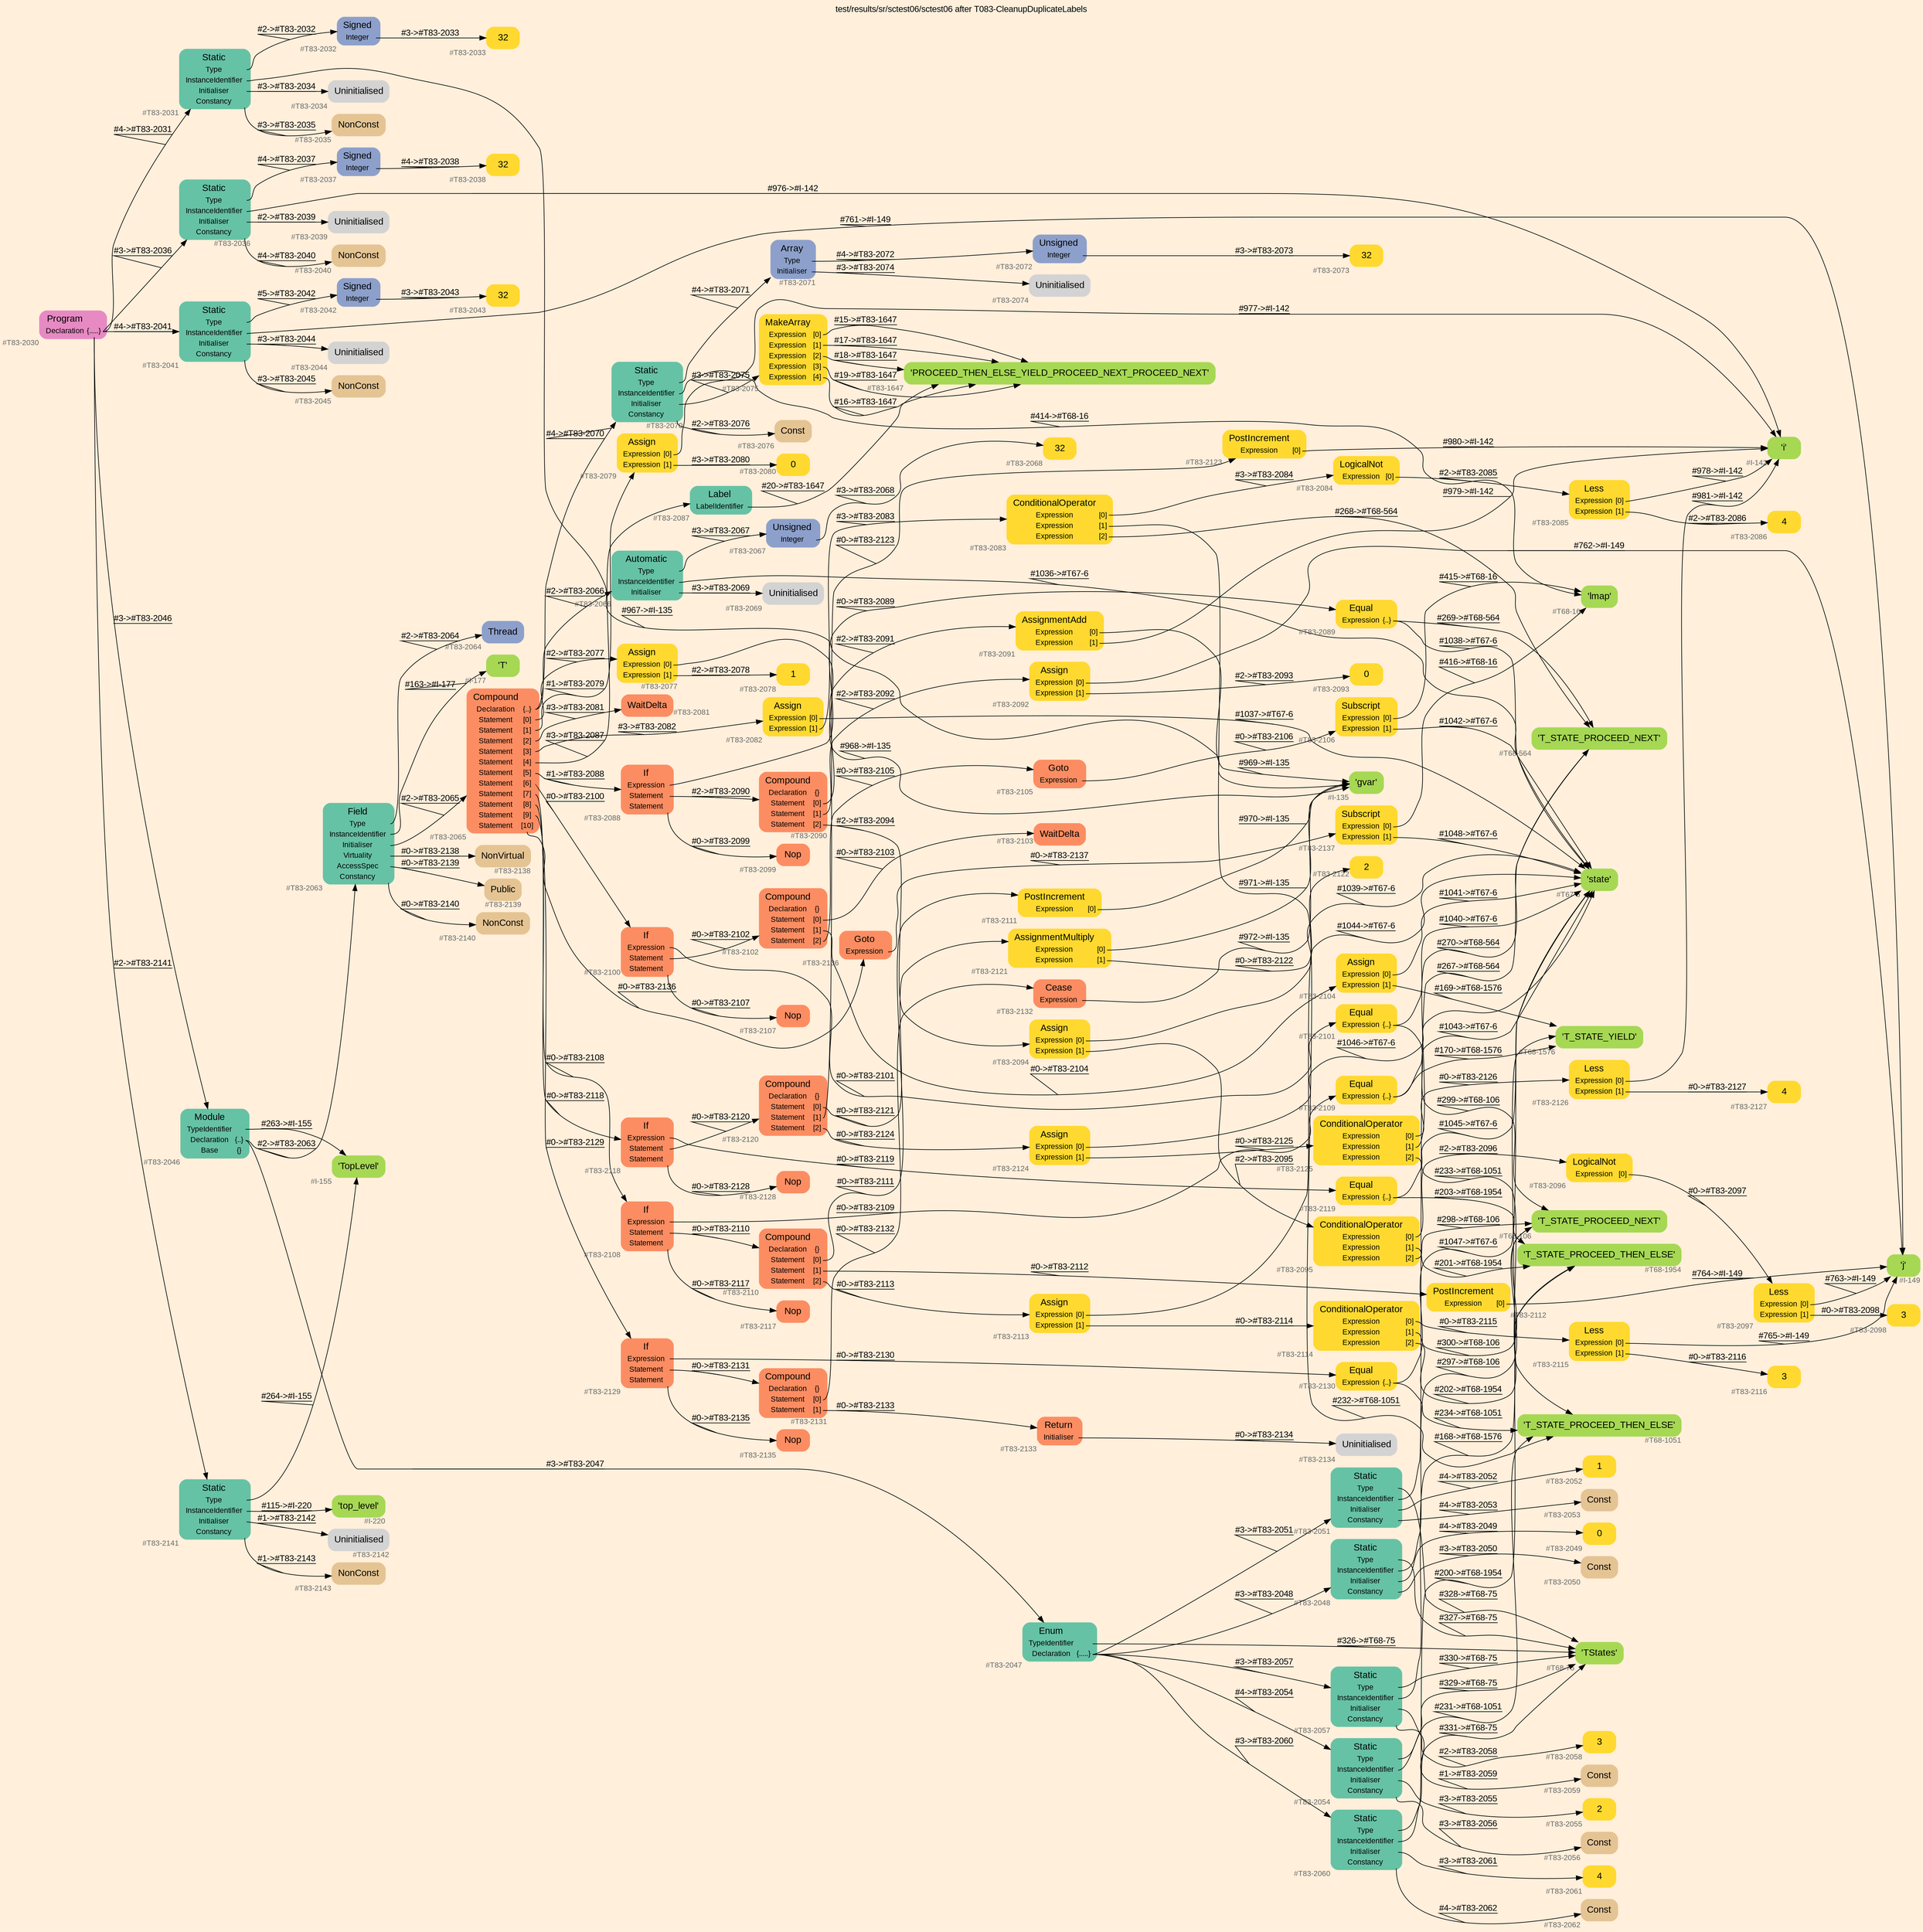 digraph "test/results/sr/sctest06/sctest06 after T083-CleanupDuplicateLabels" {
label = "test/results/sr/sctest06/sctest06 after T083-CleanupDuplicateLabels"
labelloc = t
graph [
    rankdir = "LR"
    ranksep = 0.3
    bgcolor = antiquewhite1
    color = black
    fontcolor = black
    fontname = "Arial"
];
node [
    fontname = "Arial"
];
edge [
    fontname = "Arial"
];

// -------------------- node figure --------------------
// -------- block #T83-2030 ----------
"#T83-2030" [
    fillcolor = "/set28/4"
    xlabel = "#T83-2030"
    fontsize = "12"
    fontcolor = grey40
    shape = "plaintext"
    label = <<TABLE BORDER="0" CELLBORDER="0" CELLSPACING="0">
     <TR><TD><FONT COLOR="black" POINT-SIZE="15">Program</FONT></TD></TR>
     <TR><TD><FONT COLOR="black" POINT-SIZE="12">Declaration</FONT></TD><TD PORT="port0"><FONT COLOR="black" POINT-SIZE="12">{.....}</FONT></TD></TR>
    </TABLE>>
    style = "rounded,filled"
];

// -------- block #T83-2031 ----------
"#T83-2031" [
    fillcolor = "/set28/1"
    xlabel = "#T83-2031"
    fontsize = "12"
    fontcolor = grey40
    shape = "plaintext"
    label = <<TABLE BORDER="0" CELLBORDER="0" CELLSPACING="0">
     <TR><TD><FONT COLOR="black" POINT-SIZE="15">Static</FONT></TD></TR>
     <TR><TD><FONT COLOR="black" POINT-SIZE="12">Type</FONT></TD><TD PORT="port0"></TD></TR>
     <TR><TD><FONT COLOR="black" POINT-SIZE="12">InstanceIdentifier</FONT></TD><TD PORT="port1"></TD></TR>
     <TR><TD><FONT COLOR="black" POINT-SIZE="12">Initialiser</FONT></TD><TD PORT="port2"></TD></TR>
     <TR><TD><FONT COLOR="black" POINT-SIZE="12">Constancy</FONT></TD><TD PORT="port3"></TD></TR>
    </TABLE>>
    style = "rounded,filled"
];

// -------- block #T83-2032 ----------
"#T83-2032" [
    fillcolor = "/set28/3"
    xlabel = "#T83-2032"
    fontsize = "12"
    fontcolor = grey40
    shape = "plaintext"
    label = <<TABLE BORDER="0" CELLBORDER="0" CELLSPACING="0">
     <TR><TD><FONT COLOR="black" POINT-SIZE="15">Signed</FONT></TD></TR>
     <TR><TD><FONT COLOR="black" POINT-SIZE="12">Integer</FONT></TD><TD PORT="port0"></TD></TR>
    </TABLE>>
    style = "rounded,filled"
];

// -------- block #T83-2033 ----------
"#T83-2033" [
    fillcolor = "/set28/6"
    xlabel = "#T83-2033"
    fontsize = "12"
    fontcolor = grey40
    shape = "plaintext"
    label = <<TABLE BORDER="0" CELLBORDER="0" CELLSPACING="0">
     <TR><TD><FONT COLOR="black" POINT-SIZE="15">32</FONT></TD></TR>
    </TABLE>>
    style = "rounded,filled"
];

// -------- block #I-135 ----------
"#I-135" [
    fillcolor = "/set28/5"
    xlabel = "#I-135"
    fontsize = "12"
    fontcolor = grey40
    shape = "plaintext"
    label = <<TABLE BORDER="0" CELLBORDER="0" CELLSPACING="0">
     <TR><TD><FONT COLOR="black" POINT-SIZE="15">'gvar'</FONT></TD></TR>
    </TABLE>>
    style = "rounded,filled"
];

// -------- block #T83-2034 ----------
"#T83-2034" [
    xlabel = "#T83-2034"
    fontsize = "12"
    fontcolor = grey40
    shape = "plaintext"
    label = <<TABLE BORDER="0" CELLBORDER="0" CELLSPACING="0">
     <TR><TD><FONT COLOR="black" POINT-SIZE="15">Uninitialised</FONT></TD></TR>
    </TABLE>>
    style = "rounded,filled"
];

// -------- block #T83-2035 ----------
"#T83-2035" [
    fillcolor = "/set28/7"
    xlabel = "#T83-2035"
    fontsize = "12"
    fontcolor = grey40
    shape = "plaintext"
    label = <<TABLE BORDER="0" CELLBORDER="0" CELLSPACING="0">
     <TR><TD><FONT COLOR="black" POINT-SIZE="15">NonConst</FONT></TD></TR>
    </TABLE>>
    style = "rounded,filled"
];

// -------- block #T83-2036 ----------
"#T83-2036" [
    fillcolor = "/set28/1"
    xlabel = "#T83-2036"
    fontsize = "12"
    fontcolor = grey40
    shape = "plaintext"
    label = <<TABLE BORDER="0" CELLBORDER="0" CELLSPACING="0">
     <TR><TD><FONT COLOR="black" POINT-SIZE="15">Static</FONT></TD></TR>
     <TR><TD><FONT COLOR="black" POINT-SIZE="12">Type</FONT></TD><TD PORT="port0"></TD></TR>
     <TR><TD><FONT COLOR="black" POINT-SIZE="12">InstanceIdentifier</FONT></TD><TD PORT="port1"></TD></TR>
     <TR><TD><FONT COLOR="black" POINT-SIZE="12">Initialiser</FONT></TD><TD PORT="port2"></TD></TR>
     <TR><TD><FONT COLOR="black" POINT-SIZE="12">Constancy</FONT></TD><TD PORT="port3"></TD></TR>
    </TABLE>>
    style = "rounded,filled"
];

// -------- block #T83-2037 ----------
"#T83-2037" [
    fillcolor = "/set28/3"
    xlabel = "#T83-2037"
    fontsize = "12"
    fontcolor = grey40
    shape = "plaintext"
    label = <<TABLE BORDER="0" CELLBORDER="0" CELLSPACING="0">
     <TR><TD><FONT COLOR="black" POINT-SIZE="15">Signed</FONT></TD></TR>
     <TR><TD><FONT COLOR="black" POINT-SIZE="12">Integer</FONT></TD><TD PORT="port0"></TD></TR>
    </TABLE>>
    style = "rounded,filled"
];

// -------- block #T83-2038 ----------
"#T83-2038" [
    fillcolor = "/set28/6"
    xlabel = "#T83-2038"
    fontsize = "12"
    fontcolor = grey40
    shape = "plaintext"
    label = <<TABLE BORDER="0" CELLBORDER="0" CELLSPACING="0">
     <TR><TD><FONT COLOR="black" POINT-SIZE="15">32</FONT></TD></TR>
    </TABLE>>
    style = "rounded,filled"
];

// -------- block #I-142 ----------
"#I-142" [
    fillcolor = "/set28/5"
    xlabel = "#I-142"
    fontsize = "12"
    fontcolor = grey40
    shape = "plaintext"
    label = <<TABLE BORDER="0" CELLBORDER="0" CELLSPACING="0">
     <TR><TD><FONT COLOR="black" POINT-SIZE="15">'i'</FONT></TD></TR>
    </TABLE>>
    style = "rounded,filled"
];

// -------- block #T83-2039 ----------
"#T83-2039" [
    xlabel = "#T83-2039"
    fontsize = "12"
    fontcolor = grey40
    shape = "plaintext"
    label = <<TABLE BORDER="0" CELLBORDER="0" CELLSPACING="0">
     <TR><TD><FONT COLOR="black" POINT-SIZE="15">Uninitialised</FONT></TD></TR>
    </TABLE>>
    style = "rounded,filled"
];

// -------- block #T83-2040 ----------
"#T83-2040" [
    fillcolor = "/set28/7"
    xlabel = "#T83-2040"
    fontsize = "12"
    fontcolor = grey40
    shape = "plaintext"
    label = <<TABLE BORDER="0" CELLBORDER="0" CELLSPACING="0">
     <TR><TD><FONT COLOR="black" POINT-SIZE="15">NonConst</FONT></TD></TR>
    </TABLE>>
    style = "rounded,filled"
];

// -------- block #T83-2041 ----------
"#T83-2041" [
    fillcolor = "/set28/1"
    xlabel = "#T83-2041"
    fontsize = "12"
    fontcolor = grey40
    shape = "plaintext"
    label = <<TABLE BORDER="0" CELLBORDER="0" CELLSPACING="0">
     <TR><TD><FONT COLOR="black" POINT-SIZE="15">Static</FONT></TD></TR>
     <TR><TD><FONT COLOR="black" POINT-SIZE="12">Type</FONT></TD><TD PORT="port0"></TD></TR>
     <TR><TD><FONT COLOR="black" POINT-SIZE="12">InstanceIdentifier</FONT></TD><TD PORT="port1"></TD></TR>
     <TR><TD><FONT COLOR="black" POINT-SIZE="12">Initialiser</FONT></TD><TD PORT="port2"></TD></TR>
     <TR><TD><FONT COLOR="black" POINT-SIZE="12">Constancy</FONT></TD><TD PORT="port3"></TD></TR>
    </TABLE>>
    style = "rounded,filled"
];

// -------- block #T83-2042 ----------
"#T83-2042" [
    fillcolor = "/set28/3"
    xlabel = "#T83-2042"
    fontsize = "12"
    fontcolor = grey40
    shape = "plaintext"
    label = <<TABLE BORDER="0" CELLBORDER="0" CELLSPACING="0">
     <TR><TD><FONT COLOR="black" POINT-SIZE="15">Signed</FONT></TD></TR>
     <TR><TD><FONT COLOR="black" POINT-SIZE="12">Integer</FONT></TD><TD PORT="port0"></TD></TR>
    </TABLE>>
    style = "rounded,filled"
];

// -------- block #T83-2043 ----------
"#T83-2043" [
    fillcolor = "/set28/6"
    xlabel = "#T83-2043"
    fontsize = "12"
    fontcolor = grey40
    shape = "plaintext"
    label = <<TABLE BORDER="0" CELLBORDER="0" CELLSPACING="0">
     <TR><TD><FONT COLOR="black" POINT-SIZE="15">32</FONT></TD></TR>
    </TABLE>>
    style = "rounded,filled"
];

// -------- block #I-149 ----------
"#I-149" [
    fillcolor = "/set28/5"
    xlabel = "#I-149"
    fontsize = "12"
    fontcolor = grey40
    shape = "plaintext"
    label = <<TABLE BORDER="0" CELLBORDER="0" CELLSPACING="0">
     <TR><TD><FONT COLOR="black" POINT-SIZE="15">'j'</FONT></TD></TR>
    </TABLE>>
    style = "rounded,filled"
];

// -------- block #T83-2044 ----------
"#T83-2044" [
    xlabel = "#T83-2044"
    fontsize = "12"
    fontcolor = grey40
    shape = "plaintext"
    label = <<TABLE BORDER="0" CELLBORDER="0" CELLSPACING="0">
     <TR><TD><FONT COLOR="black" POINT-SIZE="15">Uninitialised</FONT></TD></TR>
    </TABLE>>
    style = "rounded,filled"
];

// -------- block #T83-2045 ----------
"#T83-2045" [
    fillcolor = "/set28/7"
    xlabel = "#T83-2045"
    fontsize = "12"
    fontcolor = grey40
    shape = "plaintext"
    label = <<TABLE BORDER="0" CELLBORDER="0" CELLSPACING="0">
     <TR><TD><FONT COLOR="black" POINT-SIZE="15">NonConst</FONT></TD></TR>
    </TABLE>>
    style = "rounded,filled"
];

// -------- block #T83-2046 ----------
"#T83-2046" [
    fillcolor = "/set28/1"
    xlabel = "#T83-2046"
    fontsize = "12"
    fontcolor = grey40
    shape = "plaintext"
    label = <<TABLE BORDER="0" CELLBORDER="0" CELLSPACING="0">
     <TR><TD><FONT COLOR="black" POINT-SIZE="15">Module</FONT></TD></TR>
     <TR><TD><FONT COLOR="black" POINT-SIZE="12">TypeIdentifier</FONT></TD><TD PORT="port0"></TD></TR>
     <TR><TD><FONT COLOR="black" POINT-SIZE="12">Declaration</FONT></TD><TD PORT="port1"><FONT COLOR="black" POINT-SIZE="12">{..}</FONT></TD></TR>
     <TR><TD><FONT COLOR="black" POINT-SIZE="12">Base</FONT></TD><TD PORT="port2"><FONT COLOR="black" POINT-SIZE="12">{}</FONT></TD></TR>
    </TABLE>>
    style = "rounded,filled"
];

// -------- block #I-155 ----------
"#I-155" [
    fillcolor = "/set28/5"
    xlabel = "#I-155"
    fontsize = "12"
    fontcolor = grey40
    shape = "plaintext"
    label = <<TABLE BORDER="0" CELLBORDER="0" CELLSPACING="0">
     <TR><TD><FONT COLOR="black" POINT-SIZE="15">'TopLevel'</FONT></TD></TR>
    </TABLE>>
    style = "rounded,filled"
];

// -------- block #T83-2047 ----------
"#T83-2047" [
    fillcolor = "/set28/1"
    xlabel = "#T83-2047"
    fontsize = "12"
    fontcolor = grey40
    shape = "plaintext"
    label = <<TABLE BORDER="0" CELLBORDER="0" CELLSPACING="0">
     <TR><TD><FONT COLOR="black" POINT-SIZE="15">Enum</FONT></TD></TR>
     <TR><TD><FONT COLOR="black" POINT-SIZE="12">TypeIdentifier</FONT></TD><TD PORT="port0"></TD></TR>
     <TR><TD><FONT COLOR="black" POINT-SIZE="12">Declaration</FONT></TD><TD PORT="port1"><FONT COLOR="black" POINT-SIZE="12">{.....}</FONT></TD></TR>
    </TABLE>>
    style = "rounded,filled"
];

// -------- block #T68-75 ----------
"#T68-75" [
    fillcolor = "/set28/5"
    xlabel = "#T68-75"
    fontsize = "12"
    fontcolor = grey40
    shape = "plaintext"
    label = <<TABLE BORDER="0" CELLBORDER="0" CELLSPACING="0">
     <TR><TD><FONT COLOR="black" POINT-SIZE="15">'TStates'</FONT></TD></TR>
    </TABLE>>
    style = "rounded,filled"
];

// -------- block #T83-2048 ----------
"#T83-2048" [
    fillcolor = "/set28/1"
    xlabel = "#T83-2048"
    fontsize = "12"
    fontcolor = grey40
    shape = "plaintext"
    label = <<TABLE BORDER="0" CELLBORDER="0" CELLSPACING="0">
     <TR><TD><FONT COLOR="black" POINT-SIZE="15">Static</FONT></TD></TR>
     <TR><TD><FONT COLOR="black" POINT-SIZE="12">Type</FONT></TD><TD PORT="port0"></TD></TR>
     <TR><TD><FONT COLOR="black" POINT-SIZE="12">InstanceIdentifier</FONT></TD><TD PORT="port1"></TD></TR>
     <TR><TD><FONT COLOR="black" POINT-SIZE="12">Initialiser</FONT></TD><TD PORT="port2"></TD></TR>
     <TR><TD><FONT COLOR="black" POINT-SIZE="12">Constancy</FONT></TD><TD PORT="port3"></TD></TR>
    </TABLE>>
    style = "rounded,filled"
];

// -------- block #T68-106 ----------
"#T68-106" [
    fillcolor = "/set28/5"
    xlabel = "#T68-106"
    fontsize = "12"
    fontcolor = grey40
    shape = "plaintext"
    label = <<TABLE BORDER="0" CELLBORDER="0" CELLSPACING="0">
     <TR><TD><FONT COLOR="black" POINT-SIZE="15">'T_STATE_PROCEED_NEXT'</FONT></TD></TR>
    </TABLE>>
    style = "rounded,filled"
];

// -------- block #T83-2049 ----------
"#T83-2049" [
    fillcolor = "/set28/6"
    xlabel = "#T83-2049"
    fontsize = "12"
    fontcolor = grey40
    shape = "plaintext"
    label = <<TABLE BORDER="0" CELLBORDER="0" CELLSPACING="0">
     <TR><TD><FONT COLOR="black" POINT-SIZE="15">0</FONT></TD></TR>
    </TABLE>>
    style = "rounded,filled"
];

// -------- block #T83-2050 ----------
"#T83-2050" [
    fillcolor = "/set28/7"
    xlabel = "#T83-2050"
    fontsize = "12"
    fontcolor = grey40
    shape = "plaintext"
    label = <<TABLE BORDER="0" CELLBORDER="0" CELLSPACING="0">
     <TR><TD><FONT COLOR="black" POINT-SIZE="15">Const</FONT></TD></TR>
    </TABLE>>
    style = "rounded,filled"
];

// -------- block #T83-2051 ----------
"#T83-2051" [
    fillcolor = "/set28/1"
    xlabel = "#T83-2051"
    fontsize = "12"
    fontcolor = grey40
    shape = "plaintext"
    label = <<TABLE BORDER="0" CELLBORDER="0" CELLSPACING="0">
     <TR><TD><FONT COLOR="black" POINT-SIZE="15">Static</FONT></TD></TR>
     <TR><TD><FONT COLOR="black" POINT-SIZE="12">Type</FONT></TD><TD PORT="port0"></TD></TR>
     <TR><TD><FONT COLOR="black" POINT-SIZE="12">InstanceIdentifier</FONT></TD><TD PORT="port1"></TD></TR>
     <TR><TD><FONT COLOR="black" POINT-SIZE="12">Initialiser</FONT></TD><TD PORT="port2"></TD></TR>
     <TR><TD><FONT COLOR="black" POINT-SIZE="12">Constancy</FONT></TD><TD PORT="port3"></TD></TR>
    </TABLE>>
    style = "rounded,filled"
];

// -------- block #T68-564 ----------
"#T68-564" [
    fillcolor = "/set28/5"
    xlabel = "#T68-564"
    fontsize = "12"
    fontcolor = grey40
    shape = "plaintext"
    label = <<TABLE BORDER="0" CELLBORDER="0" CELLSPACING="0">
     <TR><TD><FONT COLOR="black" POINT-SIZE="15">'T_STATE_PROCEED_NEXT'</FONT></TD></TR>
    </TABLE>>
    style = "rounded,filled"
];

// -------- block #T83-2052 ----------
"#T83-2052" [
    fillcolor = "/set28/6"
    xlabel = "#T83-2052"
    fontsize = "12"
    fontcolor = grey40
    shape = "plaintext"
    label = <<TABLE BORDER="0" CELLBORDER="0" CELLSPACING="0">
     <TR><TD><FONT COLOR="black" POINT-SIZE="15">1</FONT></TD></TR>
    </TABLE>>
    style = "rounded,filled"
];

// -------- block #T83-2053 ----------
"#T83-2053" [
    fillcolor = "/set28/7"
    xlabel = "#T83-2053"
    fontsize = "12"
    fontcolor = grey40
    shape = "plaintext"
    label = <<TABLE BORDER="0" CELLBORDER="0" CELLSPACING="0">
     <TR><TD><FONT COLOR="black" POINT-SIZE="15">Const</FONT></TD></TR>
    </TABLE>>
    style = "rounded,filled"
];

// -------- block #T83-2054 ----------
"#T83-2054" [
    fillcolor = "/set28/1"
    xlabel = "#T83-2054"
    fontsize = "12"
    fontcolor = grey40
    shape = "plaintext"
    label = <<TABLE BORDER="0" CELLBORDER="0" CELLSPACING="0">
     <TR><TD><FONT COLOR="black" POINT-SIZE="15">Static</FONT></TD></TR>
     <TR><TD><FONT COLOR="black" POINT-SIZE="12">Type</FONT></TD><TD PORT="port0"></TD></TR>
     <TR><TD><FONT COLOR="black" POINT-SIZE="12">InstanceIdentifier</FONT></TD><TD PORT="port1"></TD></TR>
     <TR><TD><FONT COLOR="black" POINT-SIZE="12">Initialiser</FONT></TD><TD PORT="port2"></TD></TR>
     <TR><TD><FONT COLOR="black" POINT-SIZE="12">Constancy</FONT></TD><TD PORT="port3"></TD></TR>
    </TABLE>>
    style = "rounded,filled"
];

// -------- block #T68-1051 ----------
"#T68-1051" [
    fillcolor = "/set28/5"
    xlabel = "#T68-1051"
    fontsize = "12"
    fontcolor = grey40
    shape = "plaintext"
    label = <<TABLE BORDER="0" CELLBORDER="0" CELLSPACING="0">
     <TR><TD><FONT COLOR="black" POINT-SIZE="15">'T_STATE_PROCEED_THEN_ELSE'</FONT></TD></TR>
    </TABLE>>
    style = "rounded,filled"
];

// -------- block #T83-2055 ----------
"#T83-2055" [
    fillcolor = "/set28/6"
    xlabel = "#T83-2055"
    fontsize = "12"
    fontcolor = grey40
    shape = "plaintext"
    label = <<TABLE BORDER="0" CELLBORDER="0" CELLSPACING="0">
     <TR><TD><FONT COLOR="black" POINT-SIZE="15">2</FONT></TD></TR>
    </TABLE>>
    style = "rounded,filled"
];

// -------- block #T83-2056 ----------
"#T83-2056" [
    fillcolor = "/set28/7"
    xlabel = "#T83-2056"
    fontsize = "12"
    fontcolor = grey40
    shape = "plaintext"
    label = <<TABLE BORDER="0" CELLBORDER="0" CELLSPACING="0">
     <TR><TD><FONT COLOR="black" POINT-SIZE="15">Const</FONT></TD></TR>
    </TABLE>>
    style = "rounded,filled"
];

// -------- block #T83-2057 ----------
"#T83-2057" [
    fillcolor = "/set28/1"
    xlabel = "#T83-2057"
    fontsize = "12"
    fontcolor = grey40
    shape = "plaintext"
    label = <<TABLE BORDER="0" CELLBORDER="0" CELLSPACING="0">
     <TR><TD><FONT COLOR="black" POINT-SIZE="15">Static</FONT></TD></TR>
     <TR><TD><FONT COLOR="black" POINT-SIZE="12">Type</FONT></TD><TD PORT="port0"></TD></TR>
     <TR><TD><FONT COLOR="black" POINT-SIZE="12">InstanceIdentifier</FONT></TD><TD PORT="port1"></TD></TR>
     <TR><TD><FONT COLOR="black" POINT-SIZE="12">Initialiser</FONT></TD><TD PORT="port2"></TD></TR>
     <TR><TD><FONT COLOR="black" POINT-SIZE="12">Constancy</FONT></TD><TD PORT="port3"></TD></TR>
    </TABLE>>
    style = "rounded,filled"
];

// -------- block #T68-1576 ----------
"#T68-1576" [
    fillcolor = "/set28/5"
    xlabel = "#T68-1576"
    fontsize = "12"
    fontcolor = grey40
    shape = "plaintext"
    label = <<TABLE BORDER="0" CELLBORDER="0" CELLSPACING="0">
     <TR><TD><FONT COLOR="black" POINT-SIZE="15">'T_STATE_YIELD'</FONT></TD></TR>
    </TABLE>>
    style = "rounded,filled"
];

// -------- block #T83-2058 ----------
"#T83-2058" [
    fillcolor = "/set28/6"
    xlabel = "#T83-2058"
    fontsize = "12"
    fontcolor = grey40
    shape = "plaintext"
    label = <<TABLE BORDER="0" CELLBORDER="0" CELLSPACING="0">
     <TR><TD><FONT COLOR="black" POINT-SIZE="15">3</FONT></TD></TR>
    </TABLE>>
    style = "rounded,filled"
];

// -------- block #T83-2059 ----------
"#T83-2059" [
    fillcolor = "/set28/7"
    xlabel = "#T83-2059"
    fontsize = "12"
    fontcolor = grey40
    shape = "plaintext"
    label = <<TABLE BORDER="0" CELLBORDER="0" CELLSPACING="0">
     <TR><TD><FONT COLOR="black" POINT-SIZE="15">Const</FONT></TD></TR>
    </TABLE>>
    style = "rounded,filled"
];

// -------- block #T83-2060 ----------
"#T83-2060" [
    fillcolor = "/set28/1"
    xlabel = "#T83-2060"
    fontsize = "12"
    fontcolor = grey40
    shape = "plaintext"
    label = <<TABLE BORDER="0" CELLBORDER="0" CELLSPACING="0">
     <TR><TD><FONT COLOR="black" POINT-SIZE="15">Static</FONT></TD></TR>
     <TR><TD><FONT COLOR="black" POINT-SIZE="12">Type</FONT></TD><TD PORT="port0"></TD></TR>
     <TR><TD><FONT COLOR="black" POINT-SIZE="12">InstanceIdentifier</FONT></TD><TD PORT="port1"></TD></TR>
     <TR><TD><FONT COLOR="black" POINT-SIZE="12">Initialiser</FONT></TD><TD PORT="port2"></TD></TR>
     <TR><TD><FONT COLOR="black" POINT-SIZE="12">Constancy</FONT></TD><TD PORT="port3"></TD></TR>
    </TABLE>>
    style = "rounded,filled"
];

// -------- block #T68-1954 ----------
"#T68-1954" [
    fillcolor = "/set28/5"
    xlabel = "#T68-1954"
    fontsize = "12"
    fontcolor = grey40
    shape = "plaintext"
    label = <<TABLE BORDER="0" CELLBORDER="0" CELLSPACING="0">
     <TR><TD><FONT COLOR="black" POINT-SIZE="15">'T_STATE_PROCEED_THEN_ELSE'</FONT></TD></TR>
    </TABLE>>
    style = "rounded,filled"
];

// -------- block #T83-2061 ----------
"#T83-2061" [
    fillcolor = "/set28/6"
    xlabel = "#T83-2061"
    fontsize = "12"
    fontcolor = grey40
    shape = "plaintext"
    label = <<TABLE BORDER="0" CELLBORDER="0" CELLSPACING="0">
     <TR><TD><FONT COLOR="black" POINT-SIZE="15">4</FONT></TD></TR>
    </TABLE>>
    style = "rounded,filled"
];

// -------- block #T83-2062 ----------
"#T83-2062" [
    fillcolor = "/set28/7"
    xlabel = "#T83-2062"
    fontsize = "12"
    fontcolor = grey40
    shape = "plaintext"
    label = <<TABLE BORDER="0" CELLBORDER="0" CELLSPACING="0">
     <TR><TD><FONT COLOR="black" POINT-SIZE="15">Const</FONT></TD></TR>
    </TABLE>>
    style = "rounded,filled"
];

// -------- block #T83-2063 ----------
"#T83-2063" [
    fillcolor = "/set28/1"
    xlabel = "#T83-2063"
    fontsize = "12"
    fontcolor = grey40
    shape = "plaintext"
    label = <<TABLE BORDER="0" CELLBORDER="0" CELLSPACING="0">
     <TR><TD><FONT COLOR="black" POINT-SIZE="15">Field</FONT></TD></TR>
     <TR><TD><FONT COLOR="black" POINT-SIZE="12">Type</FONT></TD><TD PORT="port0"></TD></TR>
     <TR><TD><FONT COLOR="black" POINT-SIZE="12">InstanceIdentifier</FONT></TD><TD PORT="port1"></TD></TR>
     <TR><TD><FONT COLOR="black" POINT-SIZE="12">Initialiser</FONT></TD><TD PORT="port2"></TD></TR>
     <TR><TD><FONT COLOR="black" POINT-SIZE="12">Virtuality</FONT></TD><TD PORT="port3"></TD></TR>
     <TR><TD><FONT COLOR="black" POINT-SIZE="12">AccessSpec</FONT></TD><TD PORT="port4"></TD></TR>
     <TR><TD><FONT COLOR="black" POINT-SIZE="12">Constancy</FONT></TD><TD PORT="port5"></TD></TR>
    </TABLE>>
    style = "rounded,filled"
];

// -------- block #T83-2064 ----------
"#T83-2064" [
    fillcolor = "/set28/3"
    xlabel = "#T83-2064"
    fontsize = "12"
    fontcolor = grey40
    shape = "plaintext"
    label = <<TABLE BORDER="0" CELLBORDER="0" CELLSPACING="0">
     <TR><TD><FONT COLOR="black" POINT-SIZE="15">Thread</FONT></TD></TR>
    </TABLE>>
    style = "rounded,filled"
];

// -------- block #I-177 ----------
"#I-177" [
    fillcolor = "/set28/5"
    xlabel = "#I-177"
    fontsize = "12"
    fontcolor = grey40
    shape = "plaintext"
    label = <<TABLE BORDER="0" CELLBORDER="0" CELLSPACING="0">
     <TR><TD><FONT COLOR="black" POINT-SIZE="15">'T'</FONT></TD></TR>
    </TABLE>>
    style = "rounded,filled"
];

// -------- block #T83-2065 ----------
"#T83-2065" [
    fillcolor = "/set28/2"
    xlabel = "#T83-2065"
    fontsize = "12"
    fontcolor = grey40
    shape = "plaintext"
    label = <<TABLE BORDER="0" CELLBORDER="0" CELLSPACING="0">
     <TR><TD><FONT COLOR="black" POINT-SIZE="15">Compound</FONT></TD></TR>
     <TR><TD><FONT COLOR="black" POINT-SIZE="12">Declaration</FONT></TD><TD PORT="port0"><FONT COLOR="black" POINT-SIZE="12">{..}</FONT></TD></TR>
     <TR><TD><FONT COLOR="black" POINT-SIZE="12">Statement</FONT></TD><TD PORT="port1"><FONT COLOR="black" POINT-SIZE="12">[0]</FONT></TD></TR>
     <TR><TD><FONT COLOR="black" POINT-SIZE="12">Statement</FONT></TD><TD PORT="port2"><FONT COLOR="black" POINT-SIZE="12">[1]</FONT></TD></TR>
     <TR><TD><FONT COLOR="black" POINT-SIZE="12">Statement</FONT></TD><TD PORT="port3"><FONT COLOR="black" POINT-SIZE="12">[2]</FONT></TD></TR>
     <TR><TD><FONT COLOR="black" POINT-SIZE="12">Statement</FONT></TD><TD PORT="port4"><FONT COLOR="black" POINT-SIZE="12">[3]</FONT></TD></TR>
     <TR><TD><FONT COLOR="black" POINT-SIZE="12">Statement</FONT></TD><TD PORT="port5"><FONT COLOR="black" POINT-SIZE="12">[4]</FONT></TD></TR>
     <TR><TD><FONT COLOR="black" POINT-SIZE="12">Statement</FONT></TD><TD PORT="port6"><FONT COLOR="black" POINT-SIZE="12">[5]</FONT></TD></TR>
     <TR><TD><FONT COLOR="black" POINT-SIZE="12">Statement</FONT></TD><TD PORT="port7"><FONT COLOR="black" POINT-SIZE="12">[6]</FONT></TD></TR>
     <TR><TD><FONT COLOR="black" POINT-SIZE="12">Statement</FONT></TD><TD PORT="port8"><FONT COLOR="black" POINT-SIZE="12">[7]</FONT></TD></TR>
     <TR><TD><FONT COLOR="black" POINT-SIZE="12">Statement</FONT></TD><TD PORT="port9"><FONT COLOR="black" POINT-SIZE="12">[8]</FONT></TD></TR>
     <TR><TD><FONT COLOR="black" POINT-SIZE="12">Statement</FONT></TD><TD PORT="port10"><FONT COLOR="black" POINT-SIZE="12">[9]</FONT></TD></TR>
     <TR><TD><FONT COLOR="black" POINT-SIZE="12">Statement</FONT></TD><TD PORT="port11"><FONT COLOR="black" POINT-SIZE="12">[10]</FONT></TD></TR>
    </TABLE>>
    style = "rounded,filled"
];

// -------- block #T83-2066 ----------
"#T83-2066" [
    fillcolor = "/set28/1"
    xlabel = "#T83-2066"
    fontsize = "12"
    fontcolor = grey40
    shape = "plaintext"
    label = <<TABLE BORDER="0" CELLBORDER="0" CELLSPACING="0">
     <TR><TD><FONT COLOR="black" POINT-SIZE="15">Automatic</FONT></TD></TR>
     <TR><TD><FONT COLOR="black" POINT-SIZE="12">Type</FONT></TD><TD PORT="port0"></TD></TR>
     <TR><TD><FONT COLOR="black" POINT-SIZE="12">InstanceIdentifier</FONT></TD><TD PORT="port1"></TD></TR>
     <TR><TD><FONT COLOR="black" POINT-SIZE="12">Initialiser</FONT></TD><TD PORT="port2"></TD></TR>
    </TABLE>>
    style = "rounded,filled"
];

// -------- block #T83-2067 ----------
"#T83-2067" [
    fillcolor = "/set28/3"
    xlabel = "#T83-2067"
    fontsize = "12"
    fontcolor = grey40
    shape = "plaintext"
    label = <<TABLE BORDER="0" CELLBORDER="0" CELLSPACING="0">
     <TR><TD><FONT COLOR="black" POINT-SIZE="15">Unsigned</FONT></TD></TR>
     <TR><TD><FONT COLOR="black" POINT-SIZE="12">Integer</FONT></TD><TD PORT="port0"></TD></TR>
    </TABLE>>
    style = "rounded,filled"
];

// -------- block #T83-2068 ----------
"#T83-2068" [
    fillcolor = "/set28/6"
    xlabel = "#T83-2068"
    fontsize = "12"
    fontcolor = grey40
    shape = "plaintext"
    label = <<TABLE BORDER="0" CELLBORDER="0" CELLSPACING="0">
     <TR><TD><FONT COLOR="black" POINT-SIZE="15">32</FONT></TD></TR>
    </TABLE>>
    style = "rounded,filled"
];

// -------- block #T67-6 ----------
"#T67-6" [
    fillcolor = "/set28/5"
    xlabel = "#T67-6"
    fontsize = "12"
    fontcolor = grey40
    shape = "plaintext"
    label = <<TABLE BORDER="0" CELLBORDER="0" CELLSPACING="0">
     <TR><TD><FONT COLOR="black" POINT-SIZE="15">'state'</FONT></TD></TR>
    </TABLE>>
    style = "rounded,filled"
];

// -------- block #T83-2069 ----------
"#T83-2069" [
    xlabel = "#T83-2069"
    fontsize = "12"
    fontcolor = grey40
    shape = "plaintext"
    label = <<TABLE BORDER="0" CELLBORDER="0" CELLSPACING="0">
     <TR><TD><FONT COLOR="black" POINT-SIZE="15">Uninitialised</FONT></TD></TR>
    </TABLE>>
    style = "rounded,filled"
];

// -------- block #T83-2070 ----------
"#T83-2070" [
    fillcolor = "/set28/1"
    xlabel = "#T83-2070"
    fontsize = "12"
    fontcolor = grey40
    shape = "plaintext"
    label = <<TABLE BORDER="0" CELLBORDER="0" CELLSPACING="0">
     <TR><TD><FONT COLOR="black" POINT-SIZE="15">Static</FONT></TD></TR>
     <TR><TD><FONT COLOR="black" POINT-SIZE="12">Type</FONT></TD><TD PORT="port0"></TD></TR>
     <TR><TD><FONT COLOR="black" POINT-SIZE="12">InstanceIdentifier</FONT></TD><TD PORT="port1"></TD></TR>
     <TR><TD><FONT COLOR="black" POINT-SIZE="12">Initialiser</FONT></TD><TD PORT="port2"></TD></TR>
     <TR><TD><FONT COLOR="black" POINT-SIZE="12">Constancy</FONT></TD><TD PORT="port3"></TD></TR>
    </TABLE>>
    style = "rounded,filled"
];

// -------- block #T83-2071 ----------
"#T83-2071" [
    fillcolor = "/set28/3"
    xlabel = "#T83-2071"
    fontsize = "12"
    fontcolor = grey40
    shape = "plaintext"
    label = <<TABLE BORDER="0" CELLBORDER="0" CELLSPACING="0">
     <TR><TD><FONT COLOR="black" POINT-SIZE="15">Array</FONT></TD></TR>
     <TR><TD><FONT COLOR="black" POINT-SIZE="12">Type</FONT></TD><TD PORT="port0"></TD></TR>
     <TR><TD><FONT COLOR="black" POINT-SIZE="12">Initialiser</FONT></TD><TD PORT="port1"></TD></TR>
    </TABLE>>
    style = "rounded,filled"
];

// -------- block #T83-2072 ----------
"#T83-2072" [
    fillcolor = "/set28/3"
    xlabel = "#T83-2072"
    fontsize = "12"
    fontcolor = grey40
    shape = "plaintext"
    label = <<TABLE BORDER="0" CELLBORDER="0" CELLSPACING="0">
     <TR><TD><FONT COLOR="black" POINT-SIZE="15">Unsigned</FONT></TD></TR>
     <TR><TD><FONT COLOR="black" POINT-SIZE="12">Integer</FONT></TD><TD PORT="port0"></TD></TR>
    </TABLE>>
    style = "rounded,filled"
];

// -------- block #T83-2073 ----------
"#T83-2073" [
    fillcolor = "/set28/6"
    xlabel = "#T83-2073"
    fontsize = "12"
    fontcolor = grey40
    shape = "plaintext"
    label = <<TABLE BORDER="0" CELLBORDER="0" CELLSPACING="0">
     <TR><TD><FONT COLOR="black" POINT-SIZE="15">32</FONT></TD></TR>
    </TABLE>>
    style = "rounded,filled"
];

// -------- block #T83-2074 ----------
"#T83-2074" [
    xlabel = "#T83-2074"
    fontsize = "12"
    fontcolor = grey40
    shape = "plaintext"
    label = <<TABLE BORDER="0" CELLBORDER="0" CELLSPACING="0">
     <TR><TD><FONT COLOR="black" POINT-SIZE="15">Uninitialised</FONT></TD></TR>
    </TABLE>>
    style = "rounded,filled"
];

// -------- block #T68-16 ----------
"#T68-16" [
    fillcolor = "/set28/5"
    xlabel = "#T68-16"
    fontsize = "12"
    fontcolor = grey40
    shape = "plaintext"
    label = <<TABLE BORDER="0" CELLBORDER="0" CELLSPACING="0">
     <TR><TD><FONT COLOR="black" POINT-SIZE="15">'lmap'</FONT></TD></TR>
    </TABLE>>
    style = "rounded,filled"
];

// -------- block #T83-2075 ----------
"#T83-2075" [
    fillcolor = "/set28/6"
    xlabel = "#T83-2075"
    fontsize = "12"
    fontcolor = grey40
    shape = "plaintext"
    label = <<TABLE BORDER="0" CELLBORDER="0" CELLSPACING="0">
     <TR><TD><FONT COLOR="black" POINT-SIZE="15">MakeArray</FONT></TD></TR>
     <TR><TD><FONT COLOR="black" POINT-SIZE="12">Expression</FONT></TD><TD PORT="port0"><FONT COLOR="black" POINT-SIZE="12">[0]</FONT></TD></TR>
     <TR><TD><FONT COLOR="black" POINT-SIZE="12">Expression</FONT></TD><TD PORT="port1"><FONT COLOR="black" POINT-SIZE="12">[1]</FONT></TD></TR>
     <TR><TD><FONT COLOR="black" POINT-SIZE="12">Expression</FONT></TD><TD PORT="port2"><FONT COLOR="black" POINT-SIZE="12">[2]</FONT></TD></TR>
     <TR><TD><FONT COLOR="black" POINT-SIZE="12">Expression</FONT></TD><TD PORT="port3"><FONT COLOR="black" POINT-SIZE="12">[3]</FONT></TD></TR>
     <TR><TD><FONT COLOR="black" POINT-SIZE="12">Expression</FONT></TD><TD PORT="port4"><FONT COLOR="black" POINT-SIZE="12">[4]</FONT></TD></TR>
    </TABLE>>
    style = "rounded,filled"
];

// -------- block #T83-1647 ----------
"#T83-1647" [
    fillcolor = "/set28/5"
    xlabel = "#T83-1647"
    fontsize = "12"
    fontcolor = grey40
    shape = "plaintext"
    label = <<TABLE BORDER="0" CELLBORDER="0" CELLSPACING="0">
     <TR><TD><FONT COLOR="black" POINT-SIZE="15">'PROCEED_THEN_ELSE_YIELD_PROCEED_NEXT_PROCEED_NEXT'</FONT></TD></TR>
    </TABLE>>
    style = "rounded,filled"
];

// -------- block #T83-2076 ----------
"#T83-2076" [
    fillcolor = "/set28/7"
    xlabel = "#T83-2076"
    fontsize = "12"
    fontcolor = grey40
    shape = "plaintext"
    label = <<TABLE BORDER="0" CELLBORDER="0" CELLSPACING="0">
     <TR><TD><FONT COLOR="black" POINT-SIZE="15">Const</FONT></TD></TR>
    </TABLE>>
    style = "rounded,filled"
];

// -------- block #T83-2077 ----------
"#T83-2077" [
    fillcolor = "/set28/6"
    xlabel = "#T83-2077"
    fontsize = "12"
    fontcolor = grey40
    shape = "plaintext"
    label = <<TABLE BORDER="0" CELLBORDER="0" CELLSPACING="0">
     <TR><TD><FONT COLOR="black" POINT-SIZE="15">Assign</FONT></TD></TR>
     <TR><TD><FONT COLOR="black" POINT-SIZE="12">Expression</FONT></TD><TD PORT="port0"><FONT COLOR="black" POINT-SIZE="12">[0]</FONT></TD></TR>
     <TR><TD><FONT COLOR="black" POINT-SIZE="12">Expression</FONT></TD><TD PORT="port1"><FONT COLOR="black" POINT-SIZE="12">[1]</FONT></TD></TR>
    </TABLE>>
    style = "rounded,filled"
];

// -------- block #T83-2078 ----------
"#T83-2078" [
    fillcolor = "/set28/6"
    xlabel = "#T83-2078"
    fontsize = "12"
    fontcolor = grey40
    shape = "plaintext"
    label = <<TABLE BORDER="0" CELLBORDER="0" CELLSPACING="0">
     <TR><TD><FONT COLOR="black" POINT-SIZE="15">1</FONT></TD></TR>
    </TABLE>>
    style = "rounded,filled"
];

// -------- block #T83-2079 ----------
"#T83-2079" [
    fillcolor = "/set28/6"
    xlabel = "#T83-2079"
    fontsize = "12"
    fontcolor = grey40
    shape = "plaintext"
    label = <<TABLE BORDER="0" CELLBORDER="0" CELLSPACING="0">
     <TR><TD><FONT COLOR="black" POINT-SIZE="15">Assign</FONT></TD></TR>
     <TR><TD><FONT COLOR="black" POINT-SIZE="12">Expression</FONT></TD><TD PORT="port0"><FONT COLOR="black" POINT-SIZE="12">[0]</FONT></TD></TR>
     <TR><TD><FONT COLOR="black" POINT-SIZE="12">Expression</FONT></TD><TD PORT="port1"><FONT COLOR="black" POINT-SIZE="12">[1]</FONT></TD></TR>
    </TABLE>>
    style = "rounded,filled"
];

// -------- block #T83-2080 ----------
"#T83-2080" [
    fillcolor = "/set28/6"
    xlabel = "#T83-2080"
    fontsize = "12"
    fontcolor = grey40
    shape = "plaintext"
    label = <<TABLE BORDER="0" CELLBORDER="0" CELLSPACING="0">
     <TR><TD><FONT COLOR="black" POINT-SIZE="15">0</FONT></TD></TR>
    </TABLE>>
    style = "rounded,filled"
];

// -------- block #T83-2081 ----------
"#T83-2081" [
    fillcolor = "/set28/2"
    xlabel = "#T83-2081"
    fontsize = "12"
    fontcolor = grey40
    shape = "plaintext"
    label = <<TABLE BORDER="0" CELLBORDER="0" CELLSPACING="0">
     <TR><TD><FONT COLOR="black" POINT-SIZE="15">WaitDelta</FONT></TD></TR>
    </TABLE>>
    style = "rounded,filled"
];

// -------- block #T83-2082 ----------
"#T83-2082" [
    fillcolor = "/set28/6"
    xlabel = "#T83-2082"
    fontsize = "12"
    fontcolor = grey40
    shape = "plaintext"
    label = <<TABLE BORDER="0" CELLBORDER="0" CELLSPACING="0">
     <TR><TD><FONT COLOR="black" POINT-SIZE="15">Assign</FONT></TD></TR>
     <TR><TD><FONT COLOR="black" POINT-SIZE="12">Expression</FONT></TD><TD PORT="port0"><FONT COLOR="black" POINT-SIZE="12">[0]</FONT></TD></TR>
     <TR><TD><FONT COLOR="black" POINT-SIZE="12">Expression</FONT></TD><TD PORT="port1"><FONT COLOR="black" POINT-SIZE="12">[1]</FONT></TD></TR>
    </TABLE>>
    style = "rounded,filled"
];

// -------- block #T83-2083 ----------
"#T83-2083" [
    fillcolor = "/set28/6"
    xlabel = "#T83-2083"
    fontsize = "12"
    fontcolor = grey40
    shape = "plaintext"
    label = <<TABLE BORDER="0" CELLBORDER="0" CELLSPACING="0">
     <TR><TD><FONT COLOR="black" POINT-SIZE="15">ConditionalOperator</FONT></TD></TR>
     <TR><TD><FONT COLOR="black" POINT-SIZE="12">Expression</FONT></TD><TD PORT="port0"><FONT COLOR="black" POINT-SIZE="12">[0]</FONT></TD></TR>
     <TR><TD><FONT COLOR="black" POINT-SIZE="12">Expression</FONT></TD><TD PORT="port1"><FONT COLOR="black" POINT-SIZE="12">[1]</FONT></TD></TR>
     <TR><TD><FONT COLOR="black" POINT-SIZE="12">Expression</FONT></TD><TD PORT="port2"><FONT COLOR="black" POINT-SIZE="12">[2]</FONT></TD></TR>
    </TABLE>>
    style = "rounded,filled"
];

// -------- block #T83-2084 ----------
"#T83-2084" [
    fillcolor = "/set28/6"
    xlabel = "#T83-2084"
    fontsize = "12"
    fontcolor = grey40
    shape = "plaintext"
    label = <<TABLE BORDER="0" CELLBORDER="0" CELLSPACING="0">
     <TR><TD><FONT COLOR="black" POINT-SIZE="15">LogicalNot</FONT></TD></TR>
     <TR><TD><FONT COLOR="black" POINT-SIZE="12">Expression</FONT></TD><TD PORT="port0"><FONT COLOR="black" POINT-SIZE="12">[0]</FONT></TD></TR>
    </TABLE>>
    style = "rounded,filled"
];

// -------- block #T83-2085 ----------
"#T83-2085" [
    fillcolor = "/set28/6"
    xlabel = "#T83-2085"
    fontsize = "12"
    fontcolor = grey40
    shape = "plaintext"
    label = <<TABLE BORDER="0" CELLBORDER="0" CELLSPACING="0">
     <TR><TD><FONT COLOR="black" POINT-SIZE="15">Less</FONT></TD></TR>
     <TR><TD><FONT COLOR="black" POINT-SIZE="12">Expression</FONT></TD><TD PORT="port0"><FONT COLOR="black" POINT-SIZE="12">[0]</FONT></TD></TR>
     <TR><TD><FONT COLOR="black" POINT-SIZE="12">Expression</FONT></TD><TD PORT="port1"><FONT COLOR="black" POINT-SIZE="12">[1]</FONT></TD></TR>
    </TABLE>>
    style = "rounded,filled"
];

// -------- block #T83-2086 ----------
"#T83-2086" [
    fillcolor = "/set28/6"
    xlabel = "#T83-2086"
    fontsize = "12"
    fontcolor = grey40
    shape = "plaintext"
    label = <<TABLE BORDER="0" CELLBORDER="0" CELLSPACING="0">
     <TR><TD><FONT COLOR="black" POINT-SIZE="15">4</FONT></TD></TR>
    </TABLE>>
    style = "rounded,filled"
];

// -------- block #T83-2087 ----------
"#T83-2087" [
    fillcolor = "/set28/1"
    xlabel = "#T83-2087"
    fontsize = "12"
    fontcolor = grey40
    shape = "plaintext"
    label = <<TABLE BORDER="0" CELLBORDER="0" CELLSPACING="0">
     <TR><TD><FONT COLOR="black" POINT-SIZE="15">Label</FONT></TD></TR>
     <TR><TD><FONT COLOR="black" POINT-SIZE="12">LabelIdentifier</FONT></TD><TD PORT="port0"></TD></TR>
    </TABLE>>
    style = "rounded,filled"
];

// -------- block #T83-2088 ----------
"#T83-2088" [
    fillcolor = "/set28/2"
    xlabel = "#T83-2088"
    fontsize = "12"
    fontcolor = grey40
    shape = "plaintext"
    label = <<TABLE BORDER="0" CELLBORDER="0" CELLSPACING="0">
     <TR><TD><FONT COLOR="black" POINT-SIZE="15">If</FONT></TD></TR>
     <TR><TD><FONT COLOR="black" POINT-SIZE="12">Expression</FONT></TD><TD PORT="port0"></TD></TR>
     <TR><TD><FONT COLOR="black" POINT-SIZE="12">Statement</FONT></TD><TD PORT="port1"></TD></TR>
     <TR><TD><FONT COLOR="black" POINT-SIZE="12">Statement</FONT></TD><TD PORT="port2"></TD></TR>
    </TABLE>>
    style = "rounded,filled"
];

// -------- block #T83-2089 ----------
"#T83-2089" [
    fillcolor = "/set28/6"
    xlabel = "#T83-2089"
    fontsize = "12"
    fontcolor = grey40
    shape = "plaintext"
    label = <<TABLE BORDER="0" CELLBORDER="0" CELLSPACING="0">
     <TR><TD><FONT COLOR="black" POINT-SIZE="15">Equal</FONT></TD></TR>
     <TR><TD><FONT COLOR="black" POINT-SIZE="12">Expression</FONT></TD><TD PORT="port0"><FONT COLOR="black" POINT-SIZE="12">{..}</FONT></TD></TR>
    </TABLE>>
    style = "rounded,filled"
];

// -------- block #T83-2090 ----------
"#T83-2090" [
    fillcolor = "/set28/2"
    xlabel = "#T83-2090"
    fontsize = "12"
    fontcolor = grey40
    shape = "plaintext"
    label = <<TABLE BORDER="0" CELLBORDER="0" CELLSPACING="0">
     <TR><TD><FONT COLOR="black" POINT-SIZE="15">Compound</FONT></TD></TR>
     <TR><TD><FONT COLOR="black" POINT-SIZE="12">Declaration</FONT></TD><TD PORT="port0"><FONT COLOR="black" POINT-SIZE="12">{}</FONT></TD></TR>
     <TR><TD><FONT COLOR="black" POINT-SIZE="12">Statement</FONT></TD><TD PORT="port1"><FONT COLOR="black" POINT-SIZE="12">[0]</FONT></TD></TR>
     <TR><TD><FONT COLOR="black" POINT-SIZE="12">Statement</FONT></TD><TD PORT="port2"><FONT COLOR="black" POINT-SIZE="12">[1]</FONT></TD></TR>
     <TR><TD><FONT COLOR="black" POINT-SIZE="12">Statement</FONT></TD><TD PORT="port3"><FONT COLOR="black" POINT-SIZE="12">[2]</FONT></TD></TR>
    </TABLE>>
    style = "rounded,filled"
];

// -------- block #T83-2091 ----------
"#T83-2091" [
    fillcolor = "/set28/6"
    xlabel = "#T83-2091"
    fontsize = "12"
    fontcolor = grey40
    shape = "plaintext"
    label = <<TABLE BORDER="0" CELLBORDER="0" CELLSPACING="0">
     <TR><TD><FONT COLOR="black" POINT-SIZE="15">AssignmentAdd</FONT></TD></TR>
     <TR><TD><FONT COLOR="black" POINT-SIZE="12">Expression</FONT></TD><TD PORT="port0"><FONT COLOR="black" POINT-SIZE="12">[0]</FONT></TD></TR>
     <TR><TD><FONT COLOR="black" POINT-SIZE="12">Expression</FONT></TD><TD PORT="port1"><FONT COLOR="black" POINT-SIZE="12">[1]</FONT></TD></TR>
    </TABLE>>
    style = "rounded,filled"
];

// -------- block #T83-2092 ----------
"#T83-2092" [
    fillcolor = "/set28/6"
    xlabel = "#T83-2092"
    fontsize = "12"
    fontcolor = grey40
    shape = "plaintext"
    label = <<TABLE BORDER="0" CELLBORDER="0" CELLSPACING="0">
     <TR><TD><FONT COLOR="black" POINT-SIZE="15">Assign</FONT></TD></TR>
     <TR><TD><FONT COLOR="black" POINT-SIZE="12">Expression</FONT></TD><TD PORT="port0"><FONT COLOR="black" POINT-SIZE="12">[0]</FONT></TD></TR>
     <TR><TD><FONT COLOR="black" POINT-SIZE="12">Expression</FONT></TD><TD PORT="port1"><FONT COLOR="black" POINT-SIZE="12">[1]</FONT></TD></TR>
    </TABLE>>
    style = "rounded,filled"
];

// -------- block #T83-2093 ----------
"#T83-2093" [
    fillcolor = "/set28/6"
    xlabel = "#T83-2093"
    fontsize = "12"
    fontcolor = grey40
    shape = "plaintext"
    label = <<TABLE BORDER="0" CELLBORDER="0" CELLSPACING="0">
     <TR><TD><FONT COLOR="black" POINT-SIZE="15">0</FONT></TD></TR>
    </TABLE>>
    style = "rounded,filled"
];

// -------- block #T83-2094 ----------
"#T83-2094" [
    fillcolor = "/set28/6"
    xlabel = "#T83-2094"
    fontsize = "12"
    fontcolor = grey40
    shape = "plaintext"
    label = <<TABLE BORDER="0" CELLBORDER="0" CELLSPACING="0">
     <TR><TD><FONT COLOR="black" POINT-SIZE="15">Assign</FONT></TD></TR>
     <TR><TD><FONT COLOR="black" POINT-SIZE="12">Expression</FONT></TD><TD PORT="port0"><FONT COLOR="black" POINT-SIZE="12">[0]</FONT></TD></TR>
     <TR><TD><FONT COLOR="black" POINT-SIZE="12">Expression</FONT></TD><TD PORT="port1"><FONT COLOR="black" POINT-SIZE="12">[1]</FONT></TD></TR>
    </TABLE>>
    style = "rounded,filled"
];

// -------- block #T83-2095 ----------
"#T83-2095" [
    fillcolor = "/set28/6"
    xlabel = "#T83-2095"
    fontsize = "12"
    fontcolor = grey40
    shape = "plaintext"
    label = <<TABLE BORDER="0" CELLBORDER="0" CELLSPACING="0">
     <TR><TD><FONT COLOR="black" POINT-SIZE="15">ConditionalOperator</FONT></TD></TR>
     <TR><TD><FONT COLOR="black" POINT-SIZE="12">Expression</FONT></TD><TD PORT="port0"><FONT COLOR="black" POINT-SIZE="12">[0]</FONT></TD></TR>
     <TR><TD><FONT COLOR="black" POINT-SIZE="12">Expression</FONT></TD><TD PORT="port1"><FONT COLOR="black" POINT-SIZE="12">[1]</FONT></TD></TR>
     <TR><TD><FONT COLOR="black" POINT-SIZE="12">Expression</FONT></TD><TD PORT="port2"><FONT COLOR="black" POINT-SIZE="12">[2]</FONT></TD></TR>
    </TABLE>>
    style = "rounded,filled"
];

// -------- block #T83-2096 ----------
"#T83-2096" [
    fillcolor = "/set28/6"
    xlabel = "#T83-2096"
    fontsize = "12"
    fontcolor = grey40
    shape = "plaintext"
    label = <<TABLE BORDER="0" CELLBORDER="0" CELLSPACING="0">
     <TR><TD><FONT COLOR="black" POINT-SIZE="15">LogicalNot</FONT></TD></TR>
     <TR><TD><FONT COLOR="black" POINT-SIZE="12">Expression</FONT></TD><TD PORT="port0"><FONT COLOR="black" POINT-SIZE="12">[0]</FONT></TD></TR>
    </TABLE>>
    style = "rounded,filled"
];

// -------- block #T83-2097 ----------
"#T83-2097" [
    fillcolor = "/set28/6"
    xlabel = "#T83-2097"
    fontsize = "12"
    fontcolor = grey40
    shape = "plaintext"
    label = <<TABLE BORDER="0" CELLBORDER="0" CELLSPACING="0">
     <TR><TD><FONT COLOR="black" POINT-SIZE="15">Less</FONT></TD></TR>
     <TR><TD><FONT COLOR="black" POINT-SIZE="12">Expression</FONT></TD><TD PORT="port0"><FONT COLOR="black" POINT-SIZE="12">[0]</FONT></TD></TR>
     <TR><TD><FONT COLOR="black" POINT-SIZE="12">Expression</FONT></TD><TD PORT="port1"><FONT COLOR="black" POINT-SIZE="12">[1]</FONT></TD></TR>
    </TABLE>>
    style = "rounded,filled"
];

// -------- block #T83-2098 ----------
"#T83-2098" [
    fillcolor = "/set28/6"
    xlabel = "#T83-2098"
    fontsize = "12"
    fontcolor = grey40
    shape = "plaintext"
    label = <<TABLE BORDER="0" CELLBORDER="0" CELLSPACING="0">
     <TR><TD><FONT COLOR="black" POINT-SIZE="15">3</FONT></TD></TR>
    </TABLE>>
    style = "rounded,filled"
];

// -------- block #T83-2099 ----------
"#T83-2099" [
    fillcolor = "/set28/2"
    xlabel = "#T83-2099"
    fontsize = "12"
    fontcolor = grey40
    shape = "plaintext"
    label = <<TABLE BORDER="0" CELLBORDER="0" CELLSPACING="0">
     <TR><TD><FONT COLOR="black" POINT-SIZE="15">Nop</FONT></TD></TR>
    </TABLE>>
    style = "rounded,filled"
];

// -------- block #T83-2100 ----------
"#T83-2100" [
    fillcolor = "/set28/2"
    xlabel = "#T83-2100"
    fontsize = "12"
    fontcolor = grey40
    shape = "plaintext"
    label = <<TABLE BORDER="0" CELLBORDER="0" CELLSPACING="0">
     <TR><TD><FONT COLOR="black" POINT-SIZE="15">If</FONT></TD></TR>
     <TR><TD><FONT COLOR="black" POINT-SIZE="12">Expression</FONT></TD><TD PORT="port0"></TD></TR>
     <TR><TD><FONT COLOR="black" POINT-SIZE="12">Statement</FONT></TD><TD PORT="port1"></TD></TR>
     <TR><TD><FONT COLOR="black" POINT-SIZE="12">Statement</FONT></TD><TD PORT="port2"></TD></TR>
    </TABLE>>
    style = "rounded,filled"
];

// -------- block #T83-2101 ----------
"#T83-2101" [
    fillcolor = "/set28/6"
    xlabel = "#T83-2101"
    fontsize = "12"
    fontcolor = grey40
    shape = "plaintext"
    label = <<TABLE BORDER="0" CELLBORDER="0" CELLSPACING="0">
     <TR><TD><FONT COLOR="black" POINT-SIZE="15">Equal</FONT></TD></TR>
     <TR><TD><FONT COLOR="black" POINT-SIZE="12">Expression</FONT></TD><TD PORT="port0"><FONT COLOR="black" POINT-SIZE="12">{..}</FONT></TD></TR>
    </TABLE>>
    style = "rounded,filled"
];

// -------- block #T83-2102 ----------
"#T83-2102" [
    fillcolor = "/set28/2"
    xlabel = "#T83-2102"
    fontsize = "12"
    fontcolor = grey40
    shape = "plaintext"
    label = <<TABLE BORDER="0" CELLBORDER="0" CELLSPACING="0">
     <TR><TD><FONT COLOR="black" POINT-SIZE="15">Compound</FONT></TD></TR>
     <TR><TD><FONT COLOR="black" POINT-SIZE="12">Declaration</FONT></TD><TD PORT="port0"><FONT COLOR="black" POINT-SIZE="12">{}</FONT></TD></TR>
     <TR><TD><FONT COLOR="black" POINT-SIZE="12">Statement</FONT></TD><TD PORT="port1"><FONT COLOR="black" POINT-SIZE="12">[0]</FONT></TD></TR>
     <TR><TD><FONT COLOR="black" POINT-SIZE="12">Statement</FONT></TD><TD PORT="port2"><FONT COLOR="black" POINT-SIZE="12">[1]</FONT></TD></TR>
     <TR><TD><FONT COLOR="black" POINT-SIZE="12">Statement</FONT></TD><TD PORT="port3"><FONT COLOR="black" POINT-SIZE="12">[2]</FONT></TD></TR>
    </TABLE>>
    style = "rounded,filled"
];

// -------- block #T83-2103 ----------
"#T83-2103" [
    fillcolor = "/set28/2"
    xlabel = "#T83-2103"
    fontsize = "12"
    fontcolor = grey40
    shape = "plaintext"
    label = <<TABLE BORDER="0" CELLBORDER="0" CELLSPACING="0">
     <TR><TD><FONT COLOR="black" POINT-SIZE="15">WaitDelta</FONT></TD></TR>
    </TABLE>>
    style = "rounded,filled"
];

// -------- block #T83-2104 ----------
"#T83-2104" [
    fillcolor = "/set28/6"
    xlabel = "#T83-2104"
    fontsize = "12"
    fontcolor = grey40
    shape = "plaintext"
    label = <<TABLE BORDER="0" CELLBORDER="0" CELLSPACING="0">
     <TR><TD><FONT COLOR="black" POINT-SIZE="15">Assign</FONT></TD></TR>
     <TR><TD><FONT COLOR="black" POINT-SIZE="12">Expression</FONT></TD><TD PORT="port0"><FONT COLOR="black" POINT-SIZE="12">[0]</FONT></TD></TR>
     <TR><TD><FONT COLOR="black" POINT-SIZE="12">Expression</FONT></TD><TD PORT="port1"><FONT COLOR="black" POINT-SIZE="12">[1]</FONT></TD></TR>
    </TABLE>>
    style = "rounded,filled"
];

// -------- block #T83-2105 ----------
"#T83-2105" [
    fillcolor = "/set28/2"
    xlabel = "#T83-2105"
    fontsize = "12"
    fontcolor = grey40
    shape = "plaintext"
    label = <<TABLE BORDER="0" CELLBORDER="0" CELLSPACING="0">
     <TR><TD><FONT COLOR="black" POINT-SIZE="15">Goto</FONT></TD></TR>
     <TR><TD><FONT COLOR="black" POINT-SIZE="12">Expression</FONT></TD><TD PORT="port0"></TD></TR>
    </TABLE>>
    style = "rounded,filled"
];

// -------- block #T83-2106 ----------
"#T83-2106" [
    fillcolor = "/set28/6"
    xlabel = "#T83-2106"
    fontsize = "12"
    fontcolor = grey40
    shape = "plaintext"
    label = <<TABLE BORDER="0" CELLBORDER="0" CELLSPACING="0">
     <TR><TD><FONT COLOR="black" POINT-SIZE="15">Subscript</FONT></TD></TR>
     <TR><TD><FONT COLOR="black" POINT-SIZE="12">Expression</FONT></TD><TD PORT="port0"><FONT COLOR="black" POINT-SIZE="12">[0]</FONT></TD></TR>
     <TR><TD><FONT COLOR="black" POINT-SIZE="12">Expression</FONT></TD><TD PORT="port1"><FONT COLOR="black" POINT-SIZE="12">[1]</FONT></TD></TR>
    </TABLE>>
    style = "rounded,filled"
];

// -------- block #T83-2107 ----------
"#T83-2107" [
    fillcolor = "/set28/2"
    xlabel = "#T83-2107"
    fontsize = "12"
    fontcolor = grey40
    shape = "plaintext"
    label = <<TABLE BORDER="0" CELLBORDER="0" CELLSPACING="0">
     <TR><TD><FONT COLOR="black" POINT-SIZE="15">Nop</FONT></TD></TR>
    </TABLE>>
    style = "rounded,filled"
];

// -------- block #T83-2108 ----------
"#T83-2108" [
    fillcolor = "/set28/2"
    xlabel = "#T83-2108"
    fontsize = "12"
    fontcolor = grey40
    shape = "plaintext"
    label = <<TABLE BORDER="0" CELLBORDER="0" CELLSPACING="0">
     <TR><TD><FONT COLOR="black" POINT-SIZE="15">If</FONT></TD></TR>
     <TR><TD><FONT COLOR="black" POINT-SIZE="12">Expression</FONT></TD><TD PORT="port0"></TD></TR>
     <TR><TD><FONT COLOR="black" POINT-SIZE="12">Statement</FONT></TD><TD PORT="port1"></TD></TR>
     <TR><TD><FONT COLOR="black" POINT-SIZE="12">Statement</FONT></TD><TD PORT="port2"></TD></TR>
    </TABLE>>
    style = "rounded,filled"
];

// -------- block #T83-2109 ----------
"#T83-2109" [
    fillcolor = "/set28/6"
    xlabel = "#T83-2109"
    fontsize = "12"
    fontcolor = grey40
    shape = "plaintext"
    label = <<TABLE BORDER="0" CELLBORDER="0" CELLSPACING="0">
     <TR><TD><FONT COLOR="black" POINT-SIZE="15">Equal</FONT></TD></TR>
     <TR><TD><FONT COLOR="black" POINT-SIZE="12">Expression</FONT></TD><TD PORT="port0"><FONT COLOR="black" POINT-SIZE="12">{..}</FONT></TD></TR>
    </TABLE>>
    style = "rounded,filled"
];

// -------- block #T83-2110 ----------
"#T83-2110" [
    fillcolor = "/set28/2"
    xlabel = "#T83-2110"
    fontsize = "12"
    fontcolor = grey40
    shape = "plaintext"
    label = <<TABLE BORDER="0" CELLBORDER="0" CELLSPACING="0">
     <TR><TD><FONT COLOR="black" POINT-SIZE="15">Compound</FONT></TD></TR>
     <TR><TD><FONT COLOR="black" POINT-SIZE="12">Declaration</FONT></TD><TD PORT="port0"><FONT COLOR="black" POINT-SIZE="12">{}</FONT></TD></TR>
     <TR><TD><FONT COLOR="black" POINT-SIZE="12">Statement</FONT></TD><TD PORT="port1"><FONT COLOR="black" POINT-SIZE="12">[0]</FONT></TD></TR>
     <TR><TD><FONT COLOR="black" POINT-SIZE="12">Statement</FONT></TD><TD PORT="port2"><FONT COLOR="black" POINT-SIZE="12">[1]</FONT></TD></TR>
     <TR><TD><FONT COLOR="black" POINT-SIZE="12">Statement</FONT></TD><TD PORT="port3"><FONT COLOR="black" POINT-SIZE="12">[2]</FONT></TD></TR>
    </TABLE>>
    style = "rounded,filled"
];

// -------- block #T83-2111 ----------
"#T83-2111" [
    fillcolor = "/set28/6"
    xlabel = "#T83-2111"
    fontsize = "12"
    fontcolor = grey40
    shape = "plaintext"
    label = <<TABLE BORDER="0" CELLBORDER="0" CELLSPACING="0">
     <TR><TD><FONT COLOR="black" POINT-SIZE="15">PostIncrement</FONT></TD></TR>
     <TR><TD><FONT COLOR="black" POINT-SIZE="12">Expression</FONT></TD><TD PORT="port0"><FONT COLOR="black" POINT-SIZE="12">[0]</FONT></TD></TR>
    </TABLE>>
    style = "rounded,filled"
];

// -------- block #T83-2112 ----------
"#T83-2112" [
    fillcolor = "/set28/6"
    xlabel = "#T83-2112"
    fontsize = "12"
    fontcolor = grey40
    shape = "plaintext"
    label = <<TABLE BORDER="0" CELLBORDER="0" CELLSPACING="0">
     <TR><TD><FONT COLOR="black" POINT-SIZE="15">PostIncrement</FONT></TD></TR>
     <TR><TD><FONT COLOR="black" POINT-SIZE="12">Expression</FONT></TD><TD PORT="port0"><FONT COLOR="black" POINT-SIZE="12">[0]</FONT></TD></TR>
    </TABLE>>
    style = "rounded,filled"
];

// -------- block #T83-2113 ----------
"#T83-2113" [
    fillcolor = "/set28/6"
    xlabel = "#T83-2113"
    fontsize = "12"
    fontcolor = grey40
    shape = "plaintext"
    label = <<TABLE BORDER="0" CELLBORDER="0" CELLSPACING="0">
     <TR><TD><FONT COLOR="black" POINT-SIZE="15">Assign</FONT></TD></TR>
     <TR><TD><FONT COLOR="black" POINT-SIZE="12">Expression</FONT></TD><TD PORT="port0"><FONT COLOR="black" POINT-SIZE="12">[0]</FONT></TD></TR>
     <TR><TD><FONT COLOR="black" POINT-SIZE="12">Expression</FONT></TD><TD PORT="port1"><FONT COLOR="black" POINT-SIZE="12">[1]</FONT></TD></TR>
    </TABLE>>
    style = "rounded,filled"
];

// -------- block #T83-2114 ----------
"#T83-2114" [
    fillcolor = "/set28/6"
    xlabel = "#T83-2114"
    fontsize = "12"
    fontcolor = grey40
    shape = "plaintext"
    label = <<TABLE BORDER="0" CELLBORDER="0" CELLSPACING="0">
     <TR><TD><FONT COLOR="black" POINT-SIZE="15">ConditionalOperator</FONT></TD></TR>
     <TR><TD><FONT COLOR="black" POINT-SIZE="12">Expression</FONT></TD><TD PORT="port0"><FONT COLOR="black" POINT-SIZE="12">[0]</FONT></TD></TR>
     <TR><TD><FONT COLOR="black" POINT-SIZE="12">Expression</FONT></TD><TD PORT="port1"><FONT COLOR="black" POINT-SIZE="12">[1]</FONT></TD></TR>
     <TR><TD><FONT COLOR="black" POINT-SIZE="12">Expression</FONT></TD><TD PORT="port2"><FONT COLOR="black" POINT-SIZE="12">[2]</FONT></TD></TR>
    </TABLE>>
    style = "rounded,filled"
];

// -------- block #T83-2115 ----------
"#T83-2115" [
    fillcolor = "/set28/6"
    xlabel = "#T83-2115"
    fontsize = "12"
    fontcolor = grey40
    shape = "plaintext"
    label = <<TABLE BORDER="0" CELLBORDER="0" CELLSPACING="0">
     <TR><TD><FONT COLOR="black" POINT-SIZE="15">Less</FONT></TD></TR>
     <TR><TD><FONT COLOR="black" POINT-SIZE="12">Expression</FONT></TD><TD PORT="port0"><FONT COLOR="black" POINT-SIZE="12">[0]</FONT></TD></TR>
     <TR><TD><FONT COLOR="black" POINT-SIZE="12">Expression</FONT></TD><TD PORT="port1"><FONT COLOR="black" POINT-SIZE="12">[1]</FONT></TD></TR>
    </TABLE>>
    style = "rounded,filled"
];

// -------- block #T83-2116 ----------
"#T83-2116" [
    fillcolor = "/set28/6"
    xlabel = "#T83-2116"
    fontsize = "12"
    fontcolor = grey40
    shape = "plaintext"
    label = <<TABLE BORDER="0" CELLBORDER="0" CELLSPACING="0">
     <TR><TD><FONT COLOR="black" POINT-SIZE="15">3</FONT></TD></TR>
    </TABLE>>
    style = "rounded,filled"
];

// -------- block #T83-2117 ----------
"#T83-2117" [
    fillcolor = "/set28/2"
    xlabel = "#T83-2117"
    fontsize = "12"
    fontcolor = grey40
    shape = "plaintext"
    label = <<TABLE BORDER="0" CELLBORDER="0" CELLSPACING="0">
     <TR><TD><FONT COLOR="black" POINT-SIZE="15">Nop</FONT></TD></TR>
    </TABLE>>
    style = "rounded,filled"
];

// -------- block #T83-2118 ----------
"#T83-2118" [
    fillcolor = "/set28/2"
    xlabel = "#T83-2118"
    fontsize = "12"
    fontcolor = grey40
    shape = "plaintext"
    label = <<TABLE BORDER="0" CELLBORDER="0" CELLSPACING="0">
     <TR><TD><FONT COLOR="black" POINT-SIZE="15">If</FONT></TD></TR>
     <TR><TD><FONT COLOR="black" POINT-SIZE="12">Expression</FONT></TD><TD PORT="port0"></TD></TR>
     <TR><TD><FONT COLOR="black" POINT-SIZE="12">Statement</FONT></TD><TD PORT="port1"></TD></TR>
     <TR><TD><FONT COLOR="black" POINT-SIZE="12">Statement</FONT></TD><TD PORT="port2"></TD></TR>
    </TABLE>>
    style = "rounded,filled"
];

// -------- block #T83-2119 ----------
"#T83-2119" [
    fillcolor = "/set28/6"
    xlabel = "#T83-2119"
    fontsize = "12"
    fontcolor = grey40
    shape = "plaintext"
    label = <<TABLE BORDER="0" CELLBORDER="0" CELLSPACING="0">
     <TR><TD><FONT COLOR="black" POINT-SIZE="15">Equal</FONT></TD></TR>
     <TR><TD><FONT COLOR="black" POINT-SIZE="12">Expression</FONT></TD><TD PORT="port0"><FONT COLOR="black" POINT-SIZE="12">{..}</FONT></TD></TR>
    </TABLE>>
    style = "rounded,filled"
];

// -------- block #T83-2120 ----------
"#T83-2120" [
    fillcolor = "/set28/2"
    xlabel = "#T83-2120"
    fontsize = "12"
    fontcolor = grey40
    shape = "plaintext"
    label = <<TABLE BORDER="0" CELLBORDER="0" CELLSPACING="0">
     <TR><TD><FONT COLOR="black" POINT-SIZE="15">Compound</FONT></TD></TR>
     <TR><TD><FONT COLOR="black" POINT-SIZE="12">Declaration</FONT></TD><TD PORT="port0"><FONT COLOR="black" POINT-SIZE="12">{}</FONT></TD></TR>
     <TR><TD><FONT COLOR="black" POINT-SIZE="12">Statement</FONT></TD><TD PORT="port1"><FONT COLOR="black" POINT-SIZE="12">[0]</FONT></TD></TR>
     <TR><TD><FONT COLOR="black" POINT-SIZE="12">Statement</FONT></TD><TD PORT="port2"><FONT COLOR="black" POINT-SIZE="12">[1]</FONT></TD></TR>
     <TR><TD><FONT COLOR="black" POINT-SIZE="12">Statement</FONT></TD><TD PORT="port3"><FONT COLOR="black" POINT-SIZE="12">[2]</FONT></TD></TR>
    </TABLE>>
    style = "rounded,filled"
];

// -------- block #T83-2121 ----------
"#T83-2121" [
    fillcolor = "/set28/6"
    xlabel = "#T83-2121"
    fontsize = "12"
    fontcolor = grey40
    shape = "plaintext"
    label = <<TABLE BORDER="0" CELLBORDER="0" CELLSPACING="0">
     <TR><TD><FONT COLOR="black" POINT-SIZE="15">AssignmentMultiply</FONT></TD></TR>
     <TR><TD><FONT COLOR="black" POINT-SIZE="12">Expression</FONT></TD><TD PORT="port0"><FONT COLOR="black" POINT-SIZE="12">[0]</FONT></TD></TR>
     <TR><TD><FONT COLOR="black" POINT-SIZE="12">Expression</FONT></TD><TD PORT="port1"><FONT COLOR="black" POINT-SIZE="12">[1]</FONT></TD></TR>
    </TABLE>>
    style = "rounded,filled"
];

// -------- block #T83-2122 ----------
"#T83-2122" [
    fillcolor = "/set28/6"
    xlabel = "#T83-2122"
    fontsize = "12"
    fontcolor = grey40
    shape = "plaintext"
    label = <<TABLE BORDER="0" CELLBORDER="0" CELLSPACING="0">
     <TR><TD><FONT COLOR="black" POINT-SIZE="15">2</FONT></TD></TR>
    </TABLE>>
    style = "rounded,filled"
];

// -------- block #T83-2123 ----------
"#T83-2123" [
    fillcolor = "/set28/6"
    xlabel = "#T83-2123"
    fontsize = "12"
    fontcolor = grey40
    shape = "plaintext"
    label = <<TABLE BORDER="0" CELLBORDER="0" CELLSPACING="0">
     <TR><TD><FONT COLOR="black" POINT-SIZE="15">PostIncrement</FONT></TD></TR>
     <TR><TD><FONT COLOR="black" POINT-SIZE="12">Expression</FONT></TD><TD PORT="port0"><FONT COLOR="black" POINT-SIZE="12">[0]</FONT></TD></TR>
    </TABLE>>
    style = "rounded,filled"
];

// -------- block #T83-2124 ----------
"#T83-2124" [
    fillcolor = "/set28/6"
    xlabel = "#T83-2124"
    fontsize = "12"
    fontcolor = grey40
    shape = "plaintext"
    label = <<TABLE BORDER="0" CELLBORDER="0" CELLSPACING="0">
     <TR><TD><FONT COLOR="black" POINT-SIZE="15">Assign</FONT></TD></TR>
     <TR><TD><FONT COLOR="black" POINT-SIZE="12">Expression</FONT></TD><TD PORT="port0"><FONT COLOR="black" POINT-SIZE="12">[0]</FONT></TD></TR>
     <TR><TD><FONT COLOR="black" POINT-SIZE="12">Expression</FONT></TD><TD PORT="port1"><FONT COLOR="black" POINT-SIZE="12">[1]</FONT></TD></TR>
    </TABLE>>
    style = "rounded,filled"
];

// -------- block #T83-2125 ----------
"#T83-2125" [
    fillcolor = "/set28/6"
    xlabel = "#T83-2125"
    fontsize = "12"
    fontcolor = grey40
    shape = "plaintext"
    label = <<TABLE BORDER="0" CELLBORDER="0" CELLSPACING="0">
     <TR><TD><FONT COLOR="black" POINT-SIZE="15">ConditionalOperator</FONT></TD></TR>
     <TR><TD><FONT COLOR="black" POINT-SIZE="12">Expression</FONT></TD><TD PORT="port0"><FONT COLOR="black" POINT-SIZE="12">[0]</FONT></TD></TR>
     <TR><TD><FONT COLOR="black" POINT-SIZE="12">Expression</FONT></TD><TD PORT="port1"><FONT COLOR="black" POINT-SIZE="12">[1]</FONT></TD></TR>
     <TR><TD><FONT COLOR="black" POINT-SIZE="12">Expression</FONT></TD><TD PORT="port2"><FONT COLOR="black" POINT-SIZE="12">[2]</FONT></TD></TR>
    </TABLE>>
    style = "rounded,filled"
];

// -------- block #T83-2126 ----------
"#T83-2126" [
    fillcolor = "/set28/6"
    xlabel = "#T83-2126"
    fontsize = "12"
    fontcolor = grey40
    shape = "plaintext"
    label = <<TABLE BORDER="0" CELLBORDER="0" CELLSPACING="0">
     <TR><TD><FONT COLOR="black" POINT-SIZE="15">Less</FONT></TD></TR>
     <TR><TD><FONT COLOR="black" POINT-SIZE="12">Expression</FONT></TD><TD PORT="port0"><FONT COLOR="black" POINT-SIZE="12">[0]</FONT></TD></TR>
     <TR><TD><FONT COLOR="black" POINT-SIZE="12">Expression</FONT></TD><TD PORT="port1"><FONT COLOR="black" POINT-SIZE="12">[1]</FONT></TD></TR>
    </TABLE>>
    style = "rounded,filled"
];

// -------- block #T83-2127 ----------
"#T83-2127" [
    fillcolor = "/set28/6"
    xlabel = "#T83-2127"
    fontsize = "12"
    fontcolor = grey40
    shape = "plaintext"
    label = <<TABLE BORDER="0" CELLBORDER="0" CELLSPACING="0">
     <TR><TD><FONT COLOR="black" POINT-SIZE="15">4</FONT></TD></TR>
    </TABLE>>
    style = "rounded,filled"
];

// -------- block #T83-2128 ----------
"#T83-2128" [
    fillcolor = "/set28/2"
    xlabel = "#T83-2128"
    fontsize = "12"
    fontcolor = grey40
    shape = "plaintext"
    label = <<TABLE BORDER="0" CELLBORDER="0" CELLSPACING="0">
     <TR><TD><FONT COLOR="black" POINT-SIZE="15">Nop</FONT></TD></TR>
    </TABLE>>
    style = "rounded,filled"
];

// -------- block #T83-2129 ----------
"#T83-2129" [
    fillcolor = "/set28/2"
    xlabel = "#T83-2129"
    fontsize = "12"
    fontcolor = grey40
    shape = "plaintext"
    label = <<TABLE BORDER="0" CELLBORDER="0" CELLSPACING="0">
     <TR><TD><FONT COLOR="black" POINT-SIZE="15">If</FONT></TD></TR>
     <TR><TD><FONT COLOR="black" POINT-SIZE="12">Expression</FONT></TD><TD PORT="port0"></TD></TR>
     <TR><TD><FONT COLOR="black" POINT-SIZE="12">Statement</FONT></TD><TD PORT="port1"></TD></TR>
     <TR><TD><FONT COLOR="black" POINT-SIZE="12">Statement</FONT></TD><TD PORT="port2"></TD></TR>
    </TABLE>>
    style = "rounded,filled"
];

// -------- block #T83-2130 ----------
"#T83-2130" [
    fillcolor = "/set28/6"
    xlabel = "#T83-2130"
    fontsize = "12"
    fontcolor = grey40
    shape = "plaintext"
    label = <<TABLE BORDER="0" CELLBORDER="0" CELLSPACING="0">
     <TR><TD><FONT COLOR="black" POINT-SIZE="15">Equal</FONT></TD></TR>
     <TR><TD><FONT COLOR="black" POINT-SIZE="12">Expression</FONT></TD><TD PORT="port0"><FONT COLOR="black" POINT-SIZE="12">{..}</FONT></TD></TR>
    </TABLE>>
    style = "rounded,filled"
];

// -------- block #T83-2131 ----------
"#T83-2131" [
    fillcolor = "/set28/2"
    xlabel = "#T83-2131"
    fontsize = "12"
    fontcolor = grey40
    shape = "plaintext"
    label = <<TABLE BORDER="0" CELLBORDER="0" CELLSPACING="0">
     <TR><TD><FONT COLOR="black" POINT-SIZE="15">Compound</FONT></TD></TR>
     <TR><TD><FONT COLOR="black" POINT-SIZE="12">Declaration</FONT></TD><TD PORT="port0"><FONT COLOR="black" POINT-SIZE="12">{}</FONT></TD></TR>
     <TR><TD><FONT COLOR="black" POINT-SIZE="12">Statement</FONT></TD><TD PORT="port1"><FONT COLOR="black" POINT-SIZE="12">[0]</FONT></TD></TR>
     <TR><TD><FONT COLOR="black" POINT-SIZE="12">Statement</FONT></TD><TD PORT="port2"><FONT COLOR="black" POINT-SIZE="12">[1]</FONT></TD></TR>
    </TABLE>>
    style = "rounded,filled"
];

// -------- block #T83-2132 ----------
"#T83-2132" [
    fillcolor = "/set28/2"
    xlabel = "#T83-2132"
    fontsize = "12"
    fontcolor = grey40
    shape = "plaintext"
    label = <<TABLE BORDER="0" CELLBORDER="0" CELLSPACING="0">
     <TR><TD><FONT COLOR="black" POINT-SIZE="15">Cease</FONT></TD></TR>
     <TR><TD><FONT COLOR="black" POINT-SIZE="12">Expression</FONT></TD><TD PORT="port0"></TD></TR>
    </TABLE>>
    style = "rounded,filled"
];

// -------- block #T83-2133 ----------
"#T83-2133" [
    fillcolor = "/set28/2"
    xlabel = "#T83-2133"
    fontsize = "12"
    fontcolor = grey40
    shape = "plaintext"
    label = <<TABLE BORDER="0" CELLBORDER="0" CELLSPACING="0">
     <TR><TD><FONT COLOR="black" POINT-SIZE="15">Return</FONT></TD></TR>
     <TR><TD><FONT COLOR="black" POINT-SIZE="12">Initialiser</FONT></TD><TD PORT="port0"></TD></TR>
    </TABLE>>
    style = "rounded,filled"
];

// -------- block #T83-2134 ----------
"#T83-2134" [
    xlabel = "#T83-2134"
    fontsize = "12"
    fontcolor = grey40
    shape = "plaintext"
    label = <<TABLE BORDER="0" CELLBORDER="0" CELLSPACING="0">
     <TR><TD><FONT COLOR="black" POINT-SIZE="15">Uninitialised</FONT></TD></TR>
    </TABLE>>
    style = "rounded,filled"
];

// -------- block #T83-2135 ----------
"#T83-2135" [
    fillcolor = "/set28/2"
    xlabel = "#T83-2135"
    fontsize = "12"
    fontcolor = grey40
    shape = "plaintext"
    label = <<TABLE BORDER="0" CELLBORDER="0" CELLSPACING="0">
     <TR><TD><FONT COLOR="black" POINT-SIZE="15">Nop</FONT></TD></TR>
    </TABLE>>
    style = "rounded,filled"
];

// -------- block #T83-2136 ----------
"#T83-2136" [
    fillcolor = "/set28/2"
    xlabel = "#T83-2136"
    fontsize = "12"
    fontcolor = grey40
    shape = "plaintext"
    label = <<TABLE BORDER="0" CELLBORDER="0" CELLSPACING="0">
     <TR><TD><FONT COLOR="black" POINT-SIZE="15">Goto</FONT></TD></TR>
     <TR><TD><FONT COLOR="black" POINT-SIZE="12">Expression</FONT></TD><TD PORT="port0"></TD></TR>
    </TABLE>>
    style = "rounded,filled"
];

// -------- block #T83-2137 ----------
"#T83-2137" [
    fillcolor = "/set28/6"
    xlabel = "#T83-2137"
    fontsize = "12"
    fontcolor = grey40
    shape = "plaintext"
    label = <<TABLE BORDER="0" CELLBORDER="0" CELLSPACING="0">
     <TR><TD><FONT COLOR="black" POINT-SIZE="15">Subscript</FONT></TD></TR>
     <TR><TD><FONT COLOR="black" POINT-SIZE="12">Expression</FONT></TD><TD PORT="port0"><FONT COLOR="black" POINT-SIZE="12">[0]</FONT></TD></TR>
     <TR><TD><FONT COLOR="black" POINT-SIZE="12">Expression</FONT></TD><TD PORT="port1"><FONT COLOR="black" POINT-SIZE="12">[1]</FONT></TD></TR>
    </TABLE>>
    style = "rounded,filled"
];

// -------- block #T83-2138 ----------
"#T83-2138" [
    fillcolor = "/set28/7"
    xlabel = "#T83-2138"
    fontsize = "12"
    fontcolor = grey40
    shape = "plaintext"
    label = <<TABLE BORDER="0" CELLBORDER="0" CELLSPACING="0">
     <TR><TD><FONT COLOR="black" POINT-SIZE="15">NonVirtual</FONT></TD></TR>
    </TABLE>>
    style = "rounded,filled"
];

// -------- block #T83-2139 ----------
"#T83-2139" [
    fillcolor = "/set28/7"
    xlabel = "#T83-2139"
    fontsize = "12"
    fontcolor = grey40
    shape = "plaintext"
    label = <<TABLE BORDER="0" CELLBORDER="0" CELLSPACING="0">
     <TR><TD><FONT COLOR="black" POINT-SIZE="15">Public</FONT></TD></TR>
    </TABLE>>
    style = "rounded,filled"
];

// -------- block #T83-2140 ----------
"#T83-2140" [
    fillcolor = "/set28/7"
    xlabel = "#T83-2140"
    fontsize = "12"
    fontcolor = grey40
    shape = "plaintext"
    label = <<TABLE BORDER="0" CELLBORDER="0" CELLSPACING="0">
     <TR><TD><FONT COLOR="black" POINT-SIZE="15">NonConst</FONT></TD></TR>
    </TABLE>>
    style = "rounded,filled"
];

// -------- block #T83-2141 ----------
"#T83-2141" [
    fillcolor = "/set28/1"
    xlabel = "#T83-2141"
    fontsize = "12"
    fontcolor = grey40
    shape = "plaintext"
    label = <<TABLE BORDER="0" CELLBORDER="0" CELLSPACING="0">
     <TR><TD><FONT COLOR="black" POINT-SIZE="15">Static</FONT></TD></TR>
     <TR><TD><FONT COLOR="black" POINT-SIZE="12">Type</FONT></TD><TD PORT="port0"></TD></TR>
     <TR><TD><FONT COLOR="black" POINT-SIZE="12">InstanceIdentifier</FONT></TD><TD PORT="port1"></TD></TR>
     <TR><TD><FONT COLOR="black" POINT-SIZE="12">Initialiser</FONT></TD><TD PORT="port2"></TD></TR>
     <TR><TD><FONT COLOR="black" POINT-SIZE="12">Constancy</FONT></TD><TD PORT="port3"></TD></TR>
    </TABLE>>
    style = "rounded,filled"
];

// -------- block #I-220 ----------
"#I-220" [
    fillcolor = "/set28/5"
    xlabel = "#I-220"
    fontsize = "12"
    fontcolor = grey40
    shape = "plaintext"
    label = <<TABLE BORDER="0" CELLBORDER="0" CELLSPACING="0">
     <TR><TD><FONT COLOR="black" POINT-SIZE="15">'top_level'</FONT></TD></TR>
    </TABLE>>
    style = "rounded,filled"
];

// -------- block #T83-2142 ----------
"#T83-2142" [
    xlabel = "#T83-2142"
    fontsize = "12"
    fontcolor = grey40
    shape = "plaintext"
    label = <<TABLE BORDER="0" CELLBORDER="0" CELLSPACING="0">
     <TR><TD><FONT COLOR="black" POINT-SIZE="15">Uninitialised</FONT></TD></TR>
    </TABLE>>
    style = "rounded,filled"
];

// -------- block #T83-2143 ----------
"#T83-2143" [
    fillcolor = "/set28/7"
    xlabel = "#T83-2143"
    fontsize = "12"
    fontcolor = grey40
    shape = "plaintext"
    label = <<TABLE BORDER="0" CELLBORDER="0" CELLSPACING="0">
     <TR><TD><FONT COLOR="black" POINT-SIZE="15">NonConst</FONT></TD></TR>
    </TABLE>>
    style = "rounded,filled"
];

"#T83-2030":port0 -> "#T83-2031" [
    label = "#4-&gt;#T83-2031"
    decorate = true
    color = black
    fontcolor = black
];

"#T83-2030":port0 -> "#T83-2036" [
    label = "#3-&gt;#T83-2036"
    decorate = true
    color = black
    fontcolor = black
];

"#T83-2030":port0 -> "#T83-2041" [
    label = "#4-&gt;#T83-2041"
    decorate = true
    color = black
    fontcolor = black
];

"#T83-2030":port0 -> "#T83-2046" [
    label = "#3-&gt;#T83-2046"
    decorate = true
    color = black
    fontcolor = black
];

"#T83-2030":port0 -> "#T83-2141" [
    label = "#2-&gt;#T83-2141"
    decorate = true
    color = black
    fontcolor = black
];

"#T83-2031":port0 -> "#T83-2032" [
    label = "#2-&gt;#T83-2032"
    decorate = true
    color = black
    fontcolor = black
];

"#T83-2031":port1 -> "#I-135" [
    label = "#967-&gt;#I-135"
    decorate = true
    color = black
    fontcolor = black
];

"#T83-2031":port2 -> "#T83-2034" [
    label = "#3-&gt;#T83-2034"
    decorate = true
    color = black
    fontcolor = black
];

"#T83-2031":port3 -> "#T83-2035" [
    label = "#3-&gt;#T83-2035"
    decorate = true
    color = black
    fontcolor = black
];

"#T83-2032":port0 -> "#T83-2033" [
    label = "#3-&gt;#T83-2033"
    decorate = true
    color = black
    fontcolor = black
];

"#T83-2036":port0 -> "#T83-2037" [
    label = "#4-&gt;#T83-2037"
    decorate = true
    color = black
    fontcolor = black
];

"#T83-2036":port1 -> "#I-142" [
    label = "#976-&gt;#I-142"
    decorate = true
    color = black
    fontcolor = black
];

"#T83-2036":port2 -> "#T83-2039" [
    label = "#2-&gt;#T83-2039"
    decorate = true
    color = black
    fontcolor = black
];

"#T83-2036":port3 -> "#T83-2040" [
    label = "#4-&gt;#T83-2040"
    decorate = true
    color = black
    fontcolor = black
];

"#T83-2037":port0 -> "#T83-2038" [
    label = "#4-&gt;#T83-2038"
    decorate = true
    color = black
    fontcolor = black
];

"#T83-2041":port0 -> "#T83-2042" [
    label = "#5-&gt;#T83-2042"
    decorate = true
    color = black
    fontcolor = black
];

"#T83-2041":port1 -> "#I-149" [
    label = "#761-&gt;#I-149"
    decorate = true
    color = black
    fontcolor = black
];

"#T83-2041":port2 -> "#T83-2044" [
    label = "#3-&gt;#T83-2044"
    decorate = true
    color = black
    fontcolor = black
];

"#T83-2041":port3 -> "#T83-2045" [
    label = "#3-&gt;#T83-2045"
    decorate = true
    color = black
    fontcolor = black
];

"#T83-2042":port0 -> "#T83-2043" [
    label = "#3-&gt;#T83-2043"
    decorate = true
    color = black
    fontcolor = black
];

"#T83-2046":port0 -> "#I-155" [
    label = "#263-&gt;#I-155"
    decorate = true
    color = black
    fontcolor = black
];

"#T83-2046":port1 -> "#T83-2047" [
    label = "#3-&gt;#T83-2047"
    decorate = true
    color = black
    fontcolor = black
];

"#T83-2046":port1 -> "#T83-2063" [
    label = "#2-&gt;#T83-2063"
    decorate = true
    color = black
    fontcolor = black
];

"#T83-2047":port0 -> "#T68-75" [
    label = "#326-&gt;#T68-75"
    decorate = true
    color = black
    fontcolor = black
];

"#T83-2047":port1 -> "#T83-2048" [
    label = "#3-&gt;#T83-2048"
    decorate = true
    color = black
    fontcolor = black
];

"#T83-2047":port1 -> "#T83-2051" [
    label = "#3-&gt;#T83-2051"
    decorate = true
    color = black
    fontcolor = black
];

"#T83-2047":port1 -> "#T83-2054" [
    label = "#4-&gt;#T83-2054"
    decorate = true
    color = black
    fontcolor = black
];

"#T83-2047":port1 -> "#T83-2057" [
    label = "#3-&gt;#T83-2057"
    decorate = true
    color = black
    fontcolor = black
];

"#T83-2047":port1 -> "#T83-2060" [
    label = "#3-&gt;#T83-2060"
    decorate = true
    color = black
    fontcolor = black
];

"#T83-2048":port0 -> "#T68-75" [
    label = "#327-&gt;#T68-75"
    decorate = true
    color = black
    fontcolor = black
];

"#T83-2048":port1 -> "#T68-106" [
    label = "#297-&gt;#T68-106"
    decorate = true
    color = black
    fontcolor = black
];

"#T83-2048":port2 -> "#T83-2049" [
    label = "#4-&gt;#T83-2049"
    decorate = true
    color = black
    fontcolor = black
];

"#T83-2048":port3 -> "#T83-2050" [
    label = "#3-&gt;#T83-2050"
    decorate = true
    color = black
    fontcolor = black
];

"#T83-2051":port0 -> "#T68-75" [
    label = "#328-&gt;#T68-75"
    decorate = true
    color = black
    fontcolor = black
];

"#T83-2051":port1 -> "#T68-564" [
    label = "#267-&gt;#T68-564"
    decorate = true
    color = black
    fontcolor = black
];

"#T83-2051":port2 -> "#T83-2052" [
    label = "#4-&gt;#T83-2052"
    decorate = true
    color = black
    fontcolor = black
];

"#T83-2051":port3 -> "#T83-2053" [
    label = "#4-&gt;#T83-2053"
    decorate = true
    color = black
    fontcolor = black
];

"#T83-2054":port0 -> "#T68-75" [
    label = "#329-&gt;#T68-75"
    decorate = true
    color = black
    fontcolor = black
];

"#T83-2054":port1 -> "#T68-1051" [
    label = "#231-&gt;#T68-1051"
    decorate = true
    color = black
    fontcolor = black
];

"#T83-2054":port2 -> "#T83-2055" [
    label = "#3-&gt;#T83-2055"
    decorate = true
    color = black
    fontcolor = black
];

"#T83-2054":port3 -> "#T83-2056" [
    label = "#3-&gt;#T83-2056"
    decorate = true
    color = black
    fontcolor = black
];

"#T83-2057":port0 -> "#T68-75" [
    label = "#330-&gt;#T68-75"
    decorate = true
    color = black
    fontcolor = black
];

"#T83-2057":port1 -> "#T68-1576" [
    label = "#168-&gt;#T68-1576"
    decorate = true
    color = black
    fontcolor = black
];

"#T83-2057":port2 -> "#T83-2058" [
    label = "#2-&gt;#T83-2058"
    decorate = true
    color = black
    fontcolor = black
];

"#T83-2057":port3 -> "#T83-2059" [
    label = "#1-&gt;#T83-2059"
    decorate = true
    color = black
    fontcolor = black
];

"#T83-2060":port0 -> "#T68-75" [
    label = "#331-&gt;#T68-75"
    decorate = true
    color = black
    fontcolor = black
];

"#T83-2060":port1 -> "#T68-1954" [
    label = "#200-&gt;#T68-1954"
    decorate = true
    color = black
    fontcolor = black
];

"#T83-2060":port2 -> "#T83-2061" [
    label = "#3-&gt;#T83-2061"
    decorate = true
    color = black
    fontcolor = black
];

"#T83-2060":port3 -> "#T83-2062" [
    label = "#4-&gt;#T83-2062"
    decorate = true
    color = black
    fontcolor = black
];

"#T83-2063":port0 -> "#T83-2064" [
    label = "#2-&gt;#T83-2064"
    decorate = true
    color = black
    fontcolor = black
];

"#T83-2063":port1 -> "#I-177" [
    label = "#163-&gt;#I-177"
    decorate = true
    color = black
    fontcolor = black
];

"#T83-2063":port2 -> "#T83-2065" [
    label = "#2-&gt;#T83-2065"
    decorate = true
    color = black
    fontcolor = black
];

"#T83-2063":port3 -> "#T83-2138" [
    label = "#0-&gt;#T83-2138"
    decorate = true
    color = black
    fontcolor = black
];

"#T83-2063":port4 -> "#T83-2139" [
    label = "#0-&gt;#T83-2139"
    decorate = true
    color = black
    fontcolor = black
];

"#T83-2063":port5 -> "#T83-2140" [
    label = "#0-&gt;#T83-2140"
    decorate = true
    color = black
    fontcolor = black
];

"#T83-2065":port0 -> "#T83-2066" [
    label = "#2-&gt;#T83-2066"
    decorate = true
    color = black
    fontcolor = black
];

"#T83-2065":port0 -> "#T83-2070" [
    label = "#4-&gt;#T83-2070"
    decorate = true
    color = black
    fontcolor = black
];

"#T83-2065":port1 -> "#T83-2077" [
    label = "#2-&gt;#T83-2077"
    decorate = true
    color = black
    fontcolor = black
];

"#T83-2065":port2 -> "#T83-2079" [
    label = "#1-&gt;#T83-2079"
    decorate = true
    color = black
    fontcolor = black
];

"#T83-2065":port3 -> "#T83-2081" [
    label = "#3-&gt;#T83-2081"
    decorate = true
    color = black
    fontcolor = black
];

"#T83-2065":port4 -> "#T83-2082" [
    label = "#3-&gt;#T83-2082"
    decorate = true
    color = black
    fontcolor = black
];

"#T83-2065":port5 -> "#T83-2087" [
    label = "#3-&gt;#T83-2087"
    decorate = true
    color = black
    fontcolor = black
];

"#T83-2065":port6 -> "#T83-2088" [
    label = "#1-&gt;#T83-2088"
    decorate = true
    color = black
    fontcolor = black
];

"#T83-2065":port7 -> "#T83-2100" [
    label = "#0-&gt;#T83-2100"
    decorate = true
    color = black
    fontcolor = black
];

"#T83-2065":port8 -> "#T83-2108" [
    label = "#0-&gt;#T83-2108"
    decorate = true
    color = black
    fontcolor = black
];

"#T83-2065":port9 -> "#T83-2118" [
    label = "#0-&gt;#T83-2118"
    decorate = true
    color = black
    fontcolor = black
];

"#T83-2065":port10 -> "#T83-2129" [
    label = "#0-&gt;#T83-2129"
    decorate = true
    color = black
    fontcolor = black
];

"#T83-2065":port11 -> "#T83-2136" [
    label = "#0-&gt;#T83-2136"
    decorate = true
    color = black
    fontcolor = black
];

"#T83-2066":port0 -> "#T83-2067" [
    label = "#3-&gt;#T83-2067"
    decorate = true
    color = black
    fontcolor = black
];

"#T83-2066":port1 -> "#T67-6" [
    label = "#1036-&gt;#T67-6"
    decorate = true
    color = black
    fontcolor = black
];

"#T83-2066":port2 -> "#T83-2069" [
    label = "#3-&gt;#T83-2069"
    decorate = true
    color = black
    fontcolor = black
];

"#T83-2067":port0 -> "#T83-2068" [
    label = "#3-&gt;#T83-2068"
    decorate = true
    color = black
    fontcolor = black
];

"#T83-2070":port0 -> "#T83-2071" [
    label = "#4-&gt;#T83-2071"
    decorate = true
    color = black
    fontcolor = black
];

"#T83-2070":port1 -> "#T68-16" [
    label = "#414-&gt;#T68-16"
    decorate = true
    color = black
    fontcolor = black
];

"#T83-2070":port2 -> "#T83-2075" [
    label = "#3-&gt;#T83-2075"
    decorate = true
    color = black
    fontcolor = black
];

"#T83-2070":port3 -> "#T83-2076" [
    label = "#2-&gt;#T83-2076"
    decorate = true
    color = black
    fontcolor = black
];

"#T83-2071":port0 -> "#T83-2072" [
    label = "#4-&gt;#T83-2072"
    decorate = true
    color = black
    fontcolor = black
];

"#T83-2071":port1 -> "#T83-2074" [
    label = "#3-&gt;#T83-2074"
    decorate = true
    color = black
    fontcolor = black
];

"#T83-2072":port0 -> "#T83-2073" [
    label = "#3-&gt;#T83-2073"
    decorate = true
    color = black
    fontcolor = black
];

"#T83-2075":port0 -> "#T83-1647" [
    label = "#15-&gt;#T83-1647"
    decorate = true
    color = black
    fontcolor = black
];

"#T83-2075":port1 -> "#T83-1647" [
    label = "#17-&gt;#T83-1647"
    decorate = true
    color = black
    fontcolor = black
];

"#T83-2075":port2 -> "#T83-1647" [
    label = "#18-&gt;#T83-1647"
    decorate = true
    color = black
    fontcolor = black
];

"#T83-2075":port3 -> "#T83-1647" [
    label = "#19-&gt;#T83-1647"
    decorate = true
    color = black
    fontcolor = black
];

"#T83-2075":port4 -> "#T83-1647" [
    label = "#16-&gt;#T83-1647"
    decorate = true
    color = black
    fontcolor = black
];

"#T83-2077":port0 -> "#I-135" [
    label = "#968-&gt;#I-135"
    decorate = true
    color = black
    fontcolor = black
];

"#T83-2077":port1 -> "#T83-2078" [
    label = "#2-&gt;#T83-2078"
    decorate = true
    color = black
    fontcolor = black
];

"#T83-2079":port0 -> "#I-142" [
    label = "#977-&gt;#I-142"
    decorate = true
    color = black
    fontcolor = black
];

"#T83-2079":port1 -> "#T83-2080" [
    label = "#3-&gt;#T83-2080"
    decorate = true
    color = black
    fontcolor = black
];

"#T83-2082":port0 -> "#T67-6" [
    label = "#1037-&gt;#T67-6"
    decorate = true
    color = black
    fontcolor = black
];

"#T83-2082":port1 -> "#T83-2083" [
    label = "#3-&gt;#T83-2083"
    decorate = true
    color = black
    fontcolor = black
];

"#T83-2083":port0 -> "#T83-2084" [
    label = "#3-&gt;#T83-2084"
    decorate = true
    color = black
    fontcolor = black
];

"#T83-2083":port1 -> "#T68-1051" [
    label = "#232-&gt;#T68-1051"
    decorate = true
    color = black
    fontcolor = black
];

"#T83-2083":port2 -> "#T68-564" [
    label = "#268-&gt;#T68-564"
    decorate = true
    color = black
    fontcolor = black
];

"#T83-2084":port0 -> "#T83-2085" [
    label = "#2-&gt;#T83-2085"
    decorate = true
    color = black
    fontcolor = black
];

"#T83-2085":port0 -> "#I-142" [
    label = "#978-&gt;#I-142"
    decorate = true
    color = black
    fontcolor = black
];

"#T83-2085":port1 -> "#T83-2086" [
    label = "#2-&gt;#T83-2086"
    decorate = true
    color = black
    fontcolor = black
];

"#T83-2087":port0 -> "#T83-1647" [
    label = "#20-&gt;#T83-1647"
    decorate = true
    color = black
    fontcolor = black
];

"#T83-2088":port0 -> "#T83-2089" [
    label = "#0-&gt;#T83-2089"
    decorate = true
    color = black
    fontcolor = black
];

"#T83-2088":port1 -> "#T83-2090" [
    label = "#2-&gt;#T83-2090"
    decorate = true
    color = black
    fontcolor = black
];

"#T83-2088":port2 -> "#T83-2099" [
    label = "#0-&gt;#T83-2099"
    decorate = true
    color = black
    fontcolor = black
];

"#T83-2089":port0 -> "#T67-6" [
    label = "#1038-&gt;#T67-6"
    decorate = true
    color = black
    fontcolor = black
];

"#T83-2089":port0 -> "#T68-564" [
    label = "#269-&gt;#T68-564"
    decorate = true
    color = black
    fontcolor = black
];

"#T83-2090":port1 -> "#T83-2091" [
    label = "#2-&gt;#T83-2091"
    decorate = true
    color = black
    fontcolor = black
];

"#T83-2090":port2 -> "#T83-2092" [
    label = "#2-&gt;#T83-2092"
    decorate = true
    color = black
    fontcolor = black
];

"#T83-2090":port3 -> "#T83-2094" [
    label = "#2-&gt;#T83-2094"
    decorate = true
    color = black
    fontcolor = black
];

"#T83-2091":port0 -> "#I-135" [
    label = "#969-&gt;#I-135"
    decorate = true
    color = black
    fontcolor = black
];

"#T83-2091":port1 -> "#I-142" [
    label = "#979-&gt;#I-142"
    decorate = true
    color = black
    fontcolor = black
];

"#T83-2092":port0 -> "#I-149" [
    label = "#762-&gt;#I-149"
    decorate = true
    color = black
    fontcolor = black
];

"#T83-2092":port1 -> "#T83-2093" [
    label = "#2-&gt;#T83-2093"
    decorate = true
    color = black
    fontcolor = black
];

"#T83-2094":port0 -> "#T67-6" [
    label = "#1039-&gt;#T67-6"
    decorate = true
    color = black
    fontcolor = black
];

"#T83-2094":port1 -> "#T83-2095" [
    label = "#2-&gt;#T83-2095"
    decorate = true
    color = black
    fontcolor = black
];

"#T83-2095":port0 -> "#T83-2096" [
    label = "#2-&gt;#T83-2096"
    decorate = true
    color = black
    fontcolor = black
];

"#T83-2095":port1 -> "#T68-1954" [
    label = "#201-&gt;#T68-1954"
    decorate = true
    color = black
    fontcolor = black
];

"#T83-2095":port2 -> "#T68-106" [
    label = "#298-&gt;#T68-106"
    decorate = true
    color = black
    fontcolor = black
];

"#T83-2096":port0 -> "#T83-2097" [
    label = "#0-&gt;#T83-2097"
    decorate = true
    color = black
    fontcolor = black
];

"#T83-2097":port0 -> "#I-149" [
    label = "#763-&gt;#I-149"
    decorate = true
    color = black
    fontcolor = black
];

"#T83-2097":port1 -> "#T83-2098" [
    label = "#0-&gt;#T83-2098"
    decorate = true
    color = black
    fontcolor = black
];

"#T83-2100":port0 -> "#T83-2101" [
    label = "#0-&gt;#T83-2101"
    decorate = true
    color = black
    fontcolor = black
];

"#T83-2100":port1 -> "#T83-2102" [
    label = "#0-&gt;#T83-2102"
    decorate = true
    color = black
    fontcolor = black
];

"#T83-2100":port2 -> "#T83-2107" [
    label = "#0-&gt;#T83-2107"
    decorate = true
    color = black
    fontcolor = black
];

"#T83-2101":port0 -> "#T67-6" [
    label = "#1040-&gt;#T67-6"
    decorate = true
    color = black
    fontcolor = black
];

"#T83-2101":port0 -> "#T68-106" [
    label = "#299-&gt;#T68-106"
    decorate = true
    color = black
    fontcolor = black
];

"#T83-2102":port1 -> "#T83-2103" [
    label = "#0-&gt;#T83-2103"
    decorate = true
    color = black
    fontcolor = black
];

"#T83-2102":port2 -> "#T83-2104" [
    label = "#0-&gt;#T83-2104"
    decorate = true
    color = black
    fontcolor = black
];

"#T83-2102":port3 -> "#T83-2105" [
    label = "#0-&gt;#T83-2105"
    decorate = true
    color = black
    fontcolor = black
];

"#T83-2104":port0 -> "#T67-6" [
    label = "#1041-&gt;#T67-6"
    decorate = true
    color = black
    fontcolor = black
];

"#T83-2104":port1 -> "#T68-1576" [
    label = "#169-&gt;#T68-1576"
    decorate = true
    color = black
    fontcolor = black
];

"#T83-2105":port0 -> "#T83-2106" [
    label = "#0-&gt;#T83-2106"
    decorate = true
    color = black
    fontcolor = black
];

"#T83-2106":port0 -> "#T68-16" [
    label = "#415-&gt;#T68-16"
    decorate = true
    color = black
    fontcolor = black
];

"#T83-2106":port1 -> "#T67-6" [
    label = "#1042-&gt;#T67-6"
    decorate = true
    color = black
    fontcolor = black
];

"#T83-2108":port0 -> "#T83-2109" [
    label = "#0-&gt;#T83-2109"
    decorate = true
    color = black
    fontcolor = black
];

"#T83-2108":port1 -> "#T83-2110" [
    label = "#0-&gt;#T83-2110"
    decorate = true
    color = black
    fontcolor = black
];

"#T83-2108":port2 -> "#T83-2117" [
    label = "#0-&gt;#T83-2117"
    decorate = true
    color = black
    fontcolor = black
];

"#T83-2109":port0 -> "#T67-6" [
    label = "#1043-&gt;#T67-6"
    decorate = true
    color = black
    fontcolor = black
];

"#T83-2109":port0 -> "#T68-1576" [
    label = "#170-&gt;#T68-1576"
    decorate = true
    color = black
    fontcolor = black
];

"#T83-2110":port1 -> "#T83-2111" [
    label = "#0-&gt;#T83-2111"
    decorate = true
    color = black
    fontcolor = black
];

"#T83-2110":port2 -> "#T83-2112" [
    label = "#0-&gt;#T83-2112"
    decorate = true
    color = black
    fontcolor = black
];

"#T83-2110":port3 -> "#T83-2113" [
    label = "#0-&gt;#T83-2113"
    decorate = true
    color = black
    fontcolor = black
];

"#T83-2111":port0 -> "#I-135" [
    label = "#970-&gt;#I-135"
    decorate = true
    color = black
    fontcolor = black
];

"#T83-2112":port0 -> "#I-149" [
    label = "#764-&gt;#I-149"
    decorate = true
    color = black
    fontcolor = black
];

"#T83-2113":port0 -> "#T67-6" [
    label = "#1044-&gt;#T67-6"
    decorate = true
    color = black
    fontcolor = black
];

"#T83-2113":port1 -> "#T83-2114" [
    label = "#0-&gt;#T83-2114"
    decorate = true
    color = black
    fontcolor = black
];

"#T83-2114":port0 -> "#T83-2115" [
    label = "#0-&gt;#T83-2115"
    decorate = true
    color = black
    fontcolor = black
];

"#T83-2114":port1 -> "#T68-106" [
    label = "#300-&gt;#T68-106"
    decorate = true
    color = black
    fontcolor = black
];

"#T83-2114":port2 -> "#T68-1954" [
    label = "#202-&gt;#T68-1954"
    decorate = true
    color = black
    fontcolor = black
];

"#T83-2115":port0 -> "#I-149" [
    label = "#765-&gt;#I-149"
    decorate = true
    color = black
    fontcolor = black
];

"#T83-2115":port1 -> "#T83-2116" [
    label = "#0-&gt;#T83-2116"
    decorate = true
    color = black
    fontcolor = black
];

"#T83-2118":port0 -> "#T83-2119" [
    label = "#0-&gt;#T83-2119"
    decorate = true
    color = black
    fontcolor = black
];

"#T83-2118":port1 -> "#T83-2120" [
    label = "#0-&gt;#T83-2120"
    decorate = true
    color = black
    fontcolor = black
];

"#T83-2118":port2 -> "#T83-2128" [
    label = "#0-&gt;#T83-2128"
    decorate = true
    color = black
    fontcolor = black
];

"#T83-2119":port0 -> "#T67-6" [
    label = "#1045-&gt;#T67-6"
    decorate = true
    color = black
    fontcolor = black
];

"#T83-2119":port0 -> "#T68-1954" [
    label = "#203-&gt;#T68-1954"
    decorate = true
    color = black
    fontcolor = black
];

"#T83-2120":port1 -> "#T83-2121" [
    label = "#0-&gt;#T83-2121"
    decorate = true
    color = black
    fontcolor = black
];

"#T83-2120":port2 -> "#T83-2123" [
    label = "#0-&gt;#T83-2123"
    decorate = true
    color = black
    fontcolor = black
];

"#T83-2120":port3 -> "#T83-2124" [
    label = "#0-&gt;#T83-2124"
    decorate = true
    color = black
    fontcolor = black
];

"#T83-2121":port0 -> "#I-135" [
    label = "#971-&gt;#I-135"
    decorate = true
    color = black
    fontcolor = black
];

"#T83-2121":port1 -> "#T83-2122" [
    label = "#0-&gt;#T83-2122"
    decorate = true
    color = black
    fontcolor = black
];

"#T83-2123":port0 -> "#I-142" [
    label = "#980-&gt;#I-142"
    decorate = true
    color = black
    fontcolor = black
];

"#T83-2124":port0 -> "#T67-6" [
    label = "#1046-&gt;#T67-6"
    decorate = true
    color = black
    fontcolor = black
];

"#T83-2124":port1 -> "#T83-2125" [
    label = "#0-&gt;#T83-2125"
    decorate = true
    color = black
    fontcolor = black
];

"#T83-2125":port0 -> "#T83-2126" [
    label = "#0-&gt;#T83-2126"
    decorate = true
    color = black
    fontcolor = black
];

"#T83-2125":port1 -> "#T68-564" [
    label = "#270-&gt;#T68-564"
    decorate = true
    color = black
    fontcolor = black
];

"#T83-2125":port2 -> "#T68-1051" [
    label = "#233-&gt;#T68-1051"
    decorate = true
    color = black
    fontcolor = black
];

"#T83-2126":port0 -> "#I-142" [
    label = "#981-&gt;#I-142"
    decorate = true
    color = black
    fontcolor = black
];

"#T83-2126":port1 -> "#T83-2127" [
    label = "#0-&gt;#T83-2127"
    decorate = true
    color = black
    fontcolor = black
];

"#T83-2129":port0 -> "#T83-2130" [
    label = "#0-&gt;#T83-2130"
    decorate = true
    color = black
    fontcolor = black
];

"#T83-2129":port1 -> "#T83-2131" [
    label = "#0-&gt;#T83-2131"
    decorate = true
    color = black
    fontcolor = black
];

"#T83-2129":port2 -> "#T83-2135" [
    label = "#0-&gt;#T83-2135"
    decorate = true
    color = black
    fontcolor = black
];

"#T83-2130":port0 -> "#T67-6" [
    label = "#1047-&gt;#T67-6"
    decorate = true
    color = black
    fontcolor = black
];

"#T83-2130":port0 -> "#T68-1051" [
    label = "#234-&gt;#T68-1051"
    decorate = true
    color = black
    fontcolor = black
];

"#T83-2131":port1 -> "#T83-2132" [
    label = "#0-&gt;#T83-2132"
    decorate = true
    color = black
    fontcolor = black
];

"#T83-2131":port2 -> "#T83-2133" [
    label = "#0-&gt;#T83-2133"
    decorate = true
    color = black
    fontcolor = black
];

"#T83-2132":port0 -> "#I-135" [
    label = "#972-&gt;#I-135"
    decorate = true
    color = black
    fontcolor = black
];

"#T83-2133":port0 -> "#T83-2134" [
    label = "#0-&gt;#T83-2134"
    decorate = true
    color = black
    fontcolor = black
];

"#T83-2136":port0 -> "#T83-2137" [
    label = "#0-&gt;#T83-2137"
    decorate = true
    color = black
    fontcolor = black
];

"#T83-2137":port0 -> "#T68-16" [
    label = "#416-&gt;#T68-16"
    decorate = true
    color = black
    fontcolor = black
];

"#T83-2137":port1 -> "#T67-6" [
    label = "#1048-&gt;#T67-6"
    decorate = true
    color = black
    fontcolor = black
];

"#T83-2141":port0 -> "#I-155" [
    label = "#264-&gt;#I-155"
    decorate = true
    color = black
    fontcolor = black
];

"#T83-2141":port1 -> "#I-220" [
    label = "#115-&gt;#I-220"
    decorate = true
    color = black
    fontcolor = black
];

"#T83-2141":port2 -> "#T83-2142" [
    label = "#1-&gt;#T83-2142"
    decorate = true
    color = black
    fontcolor = black
];

"#T83-2141":port3 -> "#T83-2143" [
    label = "#1-&gt;#T83-2143"
    decorate = true
    color = black
    fontcolor = black
];


}
